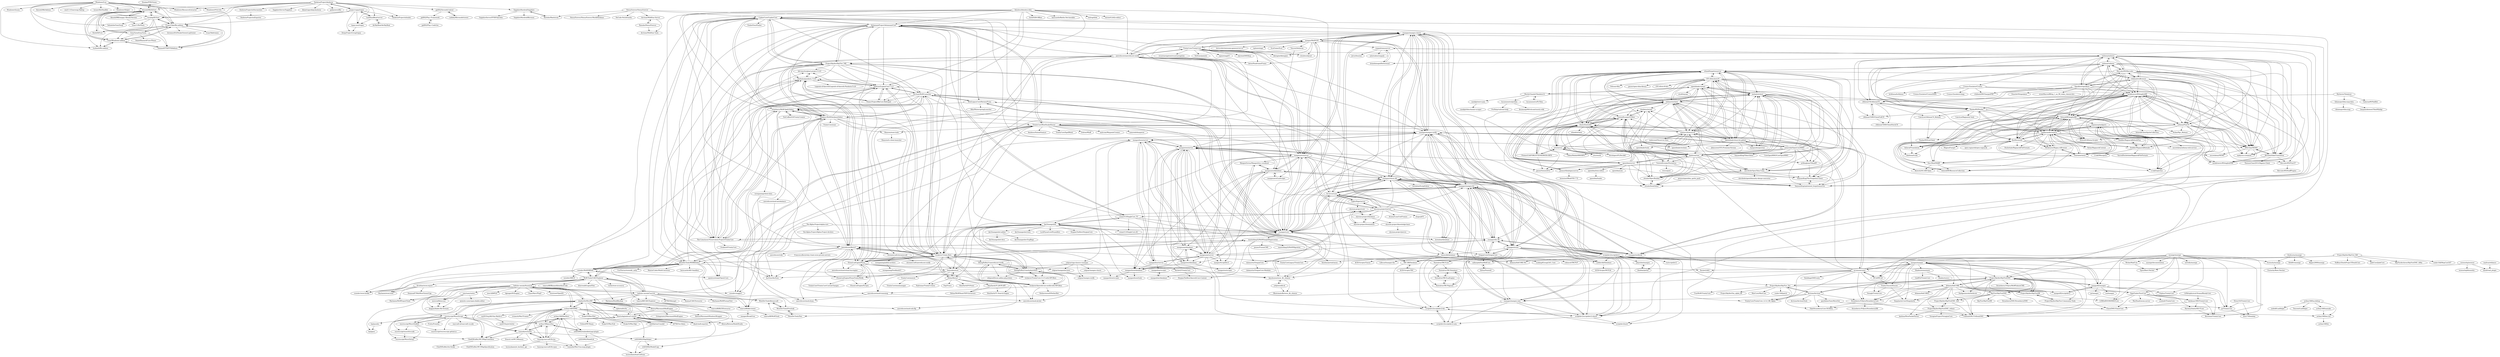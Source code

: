 digraph G {
"Drauku/FFXI-Vision" -> "KenshiDRK/XiView"
"TrinityCore/TrinityCore" -> "azerothcore/azerothcore-wotlk"
"TrinityCore/TrinityCore" -> "mangos/MaNGOS"
"TrinityCore/TrinityCore" -> "kbengine/kbengine" ["e"=1]
"TrinityCore/TrinityCore" -> "ketoo/NoahGameFrame" ["e"=1]
"TrinityCore/TrinityCore" -> "cloudwu/skynet" ["e"=1]
"TrinityCore/TrinityCore" -> "cmangos/mangos-classic"
"TrinityCore/TrinityCore" -> "mangoszero/server"
"TrinityCore/TrinityCore" -> "recastnavigation/recastnavigation" ["e"=1]
"TrinityCore/TrinityCore" -> "cmangos/mangos-wotlk"
"TrinityCore/TrinityCore" -> "AshamaneProject/AshamaneCore"
"TrinityCore/TrinityCore" -> "NetEase/pomelo" ["e"=1]
"TrinityCore/TrinityCore" -> "ProjectSkyfire/SkyFireEMU"
"TrinityCore/TrinityCore" -> "TrinityCore/WowPacketParser"
"TrinityCore/TrinityCore" -> "egametang/ET" ["e"=1]
"TrinityCore/TrinityCore" -> "skywind3000/kcp" ["e"=1]
"MuriloChianfa/TibiaAuto12" -> "lucasmonstro/PyTibia"
"MuriloChianfa/TibiaAuto12" -> "opentibiabr/canary"
"MuriloChianfa/TibiaAuto12" -> "lucasmonstro/pytibia"
"MuriloChianfa/TibiaAuto12" -> "jo3bingham/TibiaAPI"
"MuriloChianfa/TibiaAuto12" -> "xandjiji/exevo-pan"
"CairoLee/rAthenaCN_Release" -> "PandasWS/LeeClient"
"mangos/MaNGOS" -> "mangoszero/server"
"mangos/MaNGOS" -> "cmangos/mangos-classic"
"mangos/MaNGOS" -> "TrinityCore/TrinityCore"
"mangos/MaNGOS" -> "hstcscolor/awesome-gameserver-cn" ["e"=1]
"mangos/MaNGOS" -> "kbengine/kbengine" ["e"=1]
"mangos/MaNGOS" -> "cmangos/mangos-wotlk"
"mangos/MaNGOS" -> "azerothcore/azerothcore-wotlk"
"mangos/MaNGOS" -> "ketoo/NoahGameFrame" ["e"=1]
"mangos/MaNGOS" -> "viphxin/xingo" ["e"=1]
"mangos/MaNGOS" -> "cmangos/mangos-tbc"
"mangos/MaNGOS" -> "swganh/mmoserver"
"mangos/MaNGOS" -> "ScutGame/Scut" ["e"=1]
"mangos/MaNGOS" -> "mangostwo/server"
"mangos/MaNGOS" -> "cloudwu/skynet" ["e"=1]
"mangos/MaNGOS" -> "Tencent/behaviac" ["e"=1]
"rAthenaCN/ROClientFullCN" -> "rAthenaCN/rAthenaCN"
"rAthenaCN/ROClientFullCN" -> "rAthenaCN/ROClientPatchCN"
"rAthenaCN/rAthenaCN" -> "rAthenaCN/ROClientFullCN"
"rAthenaCN/rAthenaCN" -> "PandasWS/Pandas"
"rAthenaCN/rAthenaCN" -> "rAthenaCN/ROClientPatchCN"
"rAthenaCN/rAthenaCN" -> "CairoLee/rAthenaCN_Release"
"rathena/rathena" -> "HerculesWS/Hercules"
"rathena/rathena" -> "rathena/FluxCP"
"rathena/rathena" -> "vthibault/roBrowser"
"rathena/rathena" -> "llchrisll/ROenglishRE"
"rathena/rathena" -> "zackdreaver/ROenglishRE"
"rathena/rathena" -> "eathena/eathena"
"rathena/rathena" -> "OpenKore/openkore"
"rathena/rathena" -> "PandasWS/Pandas"
"rathena/rathena" -> "Borf/browedit"
"rathena/rathena" -> "MStr3am/NEMO"
"rathena/rathena" -> "guilhermelhr/unityro"
"rathena/rathena" -> "rAthenaCN/rAthenaCN"
"rathena/rathena" -> "ROClientSide/Translation"
"rathena/rathena" -> "otland/forgottenserver"
"rathena/rathena" -> "llchrisll/rAthena-Scripts"
"mooege/mooege" -> "Wesko/MadCow"
"mooege/mooege" -> "ProjectSkyfire/SkyFireEMU"
"mooege/mooege" -> "mooege/documentation"
"mooege/mooege" -> "mangos/mangos"
"mooege/mooege" -> "TrilliumEMU/TrilliumEMU"
"mooege/mooege" -> "Egris/Bnet.Patcher"
"mooege/mooege" -> "Eustachy/mooege"
"mooege/mooege" -> "ChaosEMU/ChaosCore"
"mooege/mooege" -> "SignFinder/FaceCore"
"mooege/mooege" -> "wetwlly/mooege"
"mooege/mooege" -> "Strawberry-Pr0jcts/StrawberryCore"
"mooege/mooege" -> "gc/TrinityCore"
"mooege/mooege" -> "Orphus/TrinityCore"
"mooege/mooege" -> "LORDofDOOM/MMOCore"
"mooege/mooege" -> "Retriman/TrinityCore"
"OTCv8/otclientv8" -> "mehah/otclient"
"OTCv8/otclientv8" -> "OTCv8/otcv8-dev"
"OTCv8/otclientv8" -> "mattyx14/otxserver"
"OTCv8/otclientv8" -> "edubart/otclient"
"OTCv8/otclientv8" -> "slavidodo/OpenTibia-Unity"
"OTCv8/otclientv8" -> "opentibiabr/otservbr-global"
"OTCv8/otclientv8" -> "SaiyansKing/optimized_forgottenserver"
"OTCv8/otclientv8" -> "Znote/ZnoteAAC"
"OTCv8/otclientv8" -> "ottools/ItemEditor"
"OTCv8/otclientv8" -> "opentibiabr/canary"
"OTCv8/otclientv8" -> "otland/forgottenserver"
"OTCv8/otclientv8" -> "SaiyansKing/The-Forgotten-Client"
"OTCv8/otclientv8" -> "Vithrax/vBot"
"OTCv8/otclientv8" -> "hjnilsson/rme"
"OTCv8/otclientv8" -> "gesior/open-tibia-library"
"OpenKore/openkore" -> "rathena/rathena"
"OpenKore/openkore" -> "HerculesWS/Hercules"
"OpenKore/openkore" -> "vthibault/roBrowser"
"OpenKore/openkore" -> "zackdreaver/ROenglishRE"
"OpenKore/openkore" -> "PandasWS/Pandas"
"OpenKore/openkore" -> "eathena/eathena"
"OpenKore/openkore" -> "rathena/FluxCP"
"OpenKore/openkore" -> "llchrisll/ROenglishRE"
"OpenKore/openkore" -> "DunstleOS/openkore"
"OpenKore/openkore" -> "Borf/browedit"
"OpenKore/openkore" -> "rAthenaCN/rAthenaCN"
"OpenKore/openkore" -> "MStr3am/NEMO"
"OpenKore/openkore" -> "guilhermelhr/unityro"
"OpenKore/openkore" -> "eventMacrosBR/up_1_ao_99_todas_classes-bro"
"OpenKore/openkore" -> "Asheraf/Translation"
"WowLegacyCore/HermesProxy" -> "Arctium/WoW-Launcher"
"WowLegacyCore/HermesProxy" -> "vmangos/core"
"WowLegacyCore/HermesProxy" -> "0blu/WinterspringLauncher"
"WowLegacyCore/HermesProxy" -> "stoneharry/WoW-Spell-Editor"
"azerothcore/azerothcore-wotlk" -> "TrinityCore/TrinityCore"
"azerothcore/azerothcore-wotlk" -> "azerothcore/Keira3"
"azerothcore/azerothcore-wotlk" -> "cmangos/mangos-classic"
"azerothcore/azerothcore-wotlk" -> "vmangos/core"
"azerothcore/azerothcore-wotlk" -> "mangos/MaNGOS"
"azerothcore/azerothcore-wotlk" -> "trickerer/Trinity-Bots"
"azerothcore/azerothcore-wotlk" -> "cmangos/mangos-tbc"
"azerothcore/azerothcore-wotlk" -> "AshamaneProject/AshamaneCore"
"azerothcore/azerothcore-wotlk" -> "mangoszero/server"
"azerothcore/azerothcore-wotlk" -> "cmangos/mangos-wotlk"
"azerothcore/azerothcore-wotlk" -> "ElunaLuaEngine/Eluna"
"azerothcore/azerothcore-wotlk" -> "chromiecraft/chromiecraft"
"azerothcore/azerothcore-wotlk" -> "ZhengPeiRu21/mod-playerbots"
"azerothcore/azerothcore-wotlk" -> "ketoo/NoahGameFrame" ["e"=1]
"azerothcore/azerothcore-wotlk" -> "ProjectSkyfire/SkyFire_548"
"mangos/mangos" -> "scriptdev2/scriptdev2"
"mangos/mangos" -> "mangosR2/mangos"
"mangos/mangos" -> "ProjectSkyfire/SkyFireEMU"
"mangos/mangos" -> "mangosR2/scriptdev2"
"mangos/mangos" -> "Strawberry-Pr0jcts/StrawberryCore"
"mangos/mangos" -> "SkyFire/SkyFireEMU"
"mangos/mangos" -> "arcemu/arcemu"
"mangos/mangos" -> "SingularityCore/Singularity"
"mangos/mangos" -> "Arkania/ArkCORE"
"mangos/mangos" -> "TrilliumEMU/TrilliumEMU"
"mangos/mangos" -> "ProjectSkyfire/SkyFireDB"
"mangos/mangos" -> "WCell/WCell"
"mangos/mangos" -> "Trinity-Encore/Encore"
"mangos/mangos" -> "Venugh/TrinityCore"
"mangos/mangos" -> "Shadez/wowarmory"
"sanctuary/notes" -> "mewrnd/blizzconv"
"sanctuary/notes" -> "doggan/diablo-file-formats"
"sanctuary/notes" -> "quixotic-cynic/open-diablo-editor" ["e"=1]
"NexusForever/NexusForever" -> "Arctium/WildStar-Server"
"NexusForever/NexusForever" -> "NexusForever/NexusForever.WorldDatabase"
"NexusForever/NexusForever" -> "CypherCore/CypherCore"
"NexusForever/NexusForever" -> "Rawaho/Maelstrom"
"NexusForever/NexusForever" -> "NoCode-NoLife/melia" ["e"=1]
"NexusForever/NexusForever" -> "Ziden/MobileMMORPG" ["e"=1]
"cmangos/mangos-tbc" -> "cmangos/tbc-db"
"cmangos/mangos-tbc" -> "cmangos/mangos-wotlk"
"cmangos/mangos-tbc" -> "cmangos/mangos-classic"
"cmangos/mangos-tbc" -> "cmangos/issues"
"cmangos/mangos-tbc" -> "scriptdev2/scriptdev2-tbc"
"cmangos/mangos-tbc" -> "OregonCore/OregonCore"
"cmangos/mangos-tbc" -> "cmangos/classic-db"
"cmangos/mangos-tbc" -> "vmangos/core"
"cmangos/mangos-tbc" -> "cmangos/mangos-cata"
"cmangos/mangos-tbc" -> "cmangos/wotlk-db"
"cmangos/mangos-tbc" -> "mangosone/server"
"cmangos/mangos-tbc" -> "scriptdev2/scriptdev2"
"cmangos/mangos-tbc" -> "TBC-DB/Database"
"cmangos/mangos-tbc" -> "scriptdev2/scriptdev2-classic"
"cmangos/mangos-tbc" -> "lh-server/core"
"lh-server/core" -> "brotalnia/database"
"lh-server/core" -> "vmangos/core"
"lh-server/core" -> "cmangos/classic-db"
"lh-server/core" -> "cmangos/mangos-classic"
"lh-server/core" -> "keyshuwen/wow_db_chinese"
"lh-server/core" -> "LightsHope/server"
"lh-server/core" -> "cmangos/mangos-tbc"
"lh-server/core" -> "WowLegacyCore/HermesProxy"
"vmangos/core" -> "brotalnia/database"
"vmangos/core" -> "lh-server/core"
"vmangos/core" -> "cmangos/mangos-classic"
"vmangos/core" -> "cmangos/mangos-tbc"
"vmangos/core" -> "WowLegacyCore/HermesProxy"
"vmangos/core" -> "cmangos/classic-db"
"vmangos/core" -> "The-Cataclysm-Preservation-Project/TrinityCore"
"vmangos/core" -> "Arctium/WoW-Launcher"
"vmangos/core" -> "stoneharry/WoW-Spell-Editor"
"vmangos/core" -> "mangoszero/server"
"vmangos/core" -> "keyshuwen/wow_db_chinese"
"vmangos/core" -> "cmangos/tbc-db"
"vmangos/core" -> "ike3/mangosbot"
"vmangos/core" -> "ProjectSkyfire/SkyFire_548"
"vmangos/core" -> "masterking32/WoWSimpleRegistration"
"arcemu/arcemu" -> "WCell/WCell"
"arcemu/arcemu" -> "AscEmu/AscEmu"
"arcemu/arcemu" -> "cmangos/mangos-wotlk"
"arcemu/arcemu" -> "mangos/mangos"
"arcemu/arcemu" -> "Strawberry-Pr0jcts/StrawberryCore"
"arcemu/arcemu" -> "ProjectSkyfire/SkyFireEMU"
"arcemu/arcemu" -> "mangosthree/server"
"arcemu/arcemu" -> "Arkania/ArkCORE"
"arcemu/arcemu" -> "cmangos/mangos-tbc"
"arcemu/arcemu" -> "mangostwo/server"
"arcemu/arcemu" -> "CypherCore/CypherCore"
"arcemu/arcemu" -> "tomrus88/dbcviewer"
"arcemu/arcemu" -> "TrinityCore/TrinityCore_4.3.4_DB_Alpha"
"arcemu/arcemu" -> "Fabi/StrawberryCore-501Beta"
"arcemu/arcemu" -> "DarkAngel39/Events"
"DarkstarProject/darkstar" -> "project-topaz/topaz"
"DarkstarProject/darkstar" -> "jpd002/SeventhUmbral"
"DarkstarProject/darkstar" -> "LandSandBoat/server"
"DarkstarProject/darkstar" -> "SapphireMordred/Sapphire"
"DarkstarProject/darkstar" -> "topaz-next/topaz"
"DarkstarProject/darkstar" -> "DarkstarProject/xiloader"
"DarkstarProject/darkstar" -> "SapphireServer/Sapphire" ["e"=1]
"DarkstarProject/darkstar" -> "Caradog/XI-View"
"DarkstarProject/darkstar" -> "AdamGagorik/pydarkstar"
"DarkstarProject/darkstar" -> "galkareeve/ffxi"
"DarkstarProject/darkstar" -> "KenshiDRK/XiView"
"DarkstarProject/darkstar" -> "DarkstarProject/xiNavmeshes"
"DarkstarProject/darkstar" -> "Windower/ResourceExtractor"
"DarkstarProject/darkstar" -> "Windower/POLUtils"
"DarkstarProject/darkstar" -> "ProjectTako/ffxi-addons"
"project-topaz/topaz" -> "LandSandBoat/server"
"project-topaz/topaz" -> "topaz-next/topaz"
"project-topaz/topaz" -> "DarkstarProject/darkstar"
"project-topaz/topaz" -> "DarkstarProject/xiloader"
"project-topaz/topaz" -> "ProjectTako/ffxi-addons"
"project-topaz/topaz" -> "Caradog/XI-View"
"project-topaz/topaz" -> "DerpyProjectGroup/topaz"
"slavidodo/OpenTibia-Unity" -> "SaiyansKing/The-Forgotten-Client"
"slavidodo/OpenTibia-Unity" -> "slavidodo/opentibiaunity-datspr-converter"
"slavidodo/OpenTibia-Unity" -> "ottools/ItemEditor"
"slavidodo/OpenTibia-Unity" -> "ottools/ObjectBuilder"
"cmangos/issues" -> "cmangos/mangos-tbc"
"cmangos/issues" -> "cmangos/tbc-db"
"cmangos/issues" -> "cmangos/mangos-classic"
"cmangos/issues" -> "cmangos/mangos-wotlk"
"cmangos/issues" -> "classicdb/database"
"cmangos/issues" -> "cmangos/classic-db"
"cmangos/issues" -> "cmangos/mangos-cata"
"cmangos/issues" -> "scriptdev2/scriptdev2-tbc"
"cmangos/issues" -> "cmangos/wotlk-db"
"cmangos/issues" -> "OregonCore/OregonCore"
"cmangos/issues" -> "scriptdev2/scriptdev2-classic"
"cmangos/issues" -> "unified-db/Database"
"cmangos/issues" -> "TBC-DB/Database"
"cmangos/issues" -> "scriptdev2/acid"
"cmangos/issues" -> "scriptdev2/scriptdev2"
"cmangos/mangos-wotlk" -> "cmangos/mangos-tbc"
"cmangos/mangos-wotlk" -> "cmangos/wotlk-db"
"cmangos/mangos-wotlk" -> "cmangos/mangos-classic"
"cmangos/mangos-wotlk" -> "scriptdev2/scriptdev2"
"cmangos/mangos-wotlk" -> "cmangos/mangos-cata"
"cmangos/mangos-wotlk" -> "cmangos/classic-db"
"cmangos/mangos-wotlk" -> "cmangos/issues"
"cmangos/mangos-wotlk" -> "cmangos/tbc-db"
"cmangos/mangos-wotlk" -> "mangostwo/server"
"cmangos/mangos-wotlk" -> "unified-db/Database"
"cmangos/mangos-wotlk" -> "mangosR2/mangos"
"cmangos/mangos-wotlk" -> "mangosthree/server"
"cmangos/mangos-wotlk" -> "arcemu/arcemu"
"cmangos/mangos-wotlk" -> "vmangos/core"
"cmangos/mangos-wotlk" -> "mangos/MaNGOS"
"cmangos/tbc-db" -> "cmangos/wotlk-db"
"cmangos/tbc-db" -> "cmangos/mangos-tbc"
"cmangos/tbc-db" -> "cmangos/classic-db"
"cmangos/tbc-db" -> "cmangos/issues"
"cmangos/tbc-db" -> "OregonCore/OregonCore"
"cmangos/tbc-db" -> "mangosone/database"
"cmangos/wotlk-db" -> "cmangos/classic-db"
"cmangos/wotlk-db" -> "cmangos/tbc-db"
"cmangos/wotlk-db" -> "cmangos/mangos-wotlk"
"TrinityCore/WowPacketParser" -> "Anubisss/SzimatSzatyor"
"TrinityCore/WowPacketParser" -> "wowdev/WoWDBDefs"
"TrinityCore/WowPacketParser" -> "TrinityCore/SpellWork"
"TrinityCore/WowPacketParser" -> "Zedron/Whiff"
"TrinityCore/WowPacketParser" -> "malcrom/WaypointCreator"
"TrinityCore/WowPacketParser" -> "Shauren/wow-tools"
"TrinityCore/WowPacketParser" -> "ProjectSkyfire/SkyFire_5xx"
"TrinityCore/WowPacketParser" -> "TrinityCore/TrinityCore_4.3.4_DB_Alpha"
"TrinityCore/WowPacketParser" -> "namreeb/dumpwow" ["e"=1]
"TrinityCore/WowPacketParser" -> "cmangos/mangos-wotlk"
"TrinityCore/WowPacketParser" -> "cmangos/classic-db"
"TrinityCore/WowPacketParser" -> "tomrus88/dbcviewer"
"TrinityCore/WowPacketParser" -> "AshamaneProject/AshamaneCore"
"TrinityCore/WowPacketParser" -> "Sarjuuk/aowow"
"TrinityCore/WowPacketParser" -> "WCell/WCell"
"blizzless/blizzless-diiis" -> "trickerer/Trinity-Bots"
"blizzless/blizzless-diiis" -> "ferib/D2R-Offline" ["e"=1]
"blizzless/blizzless-diiis" -> "Arctium/WoW-Launcher"
"blizzless/blizzless-diiis" -> "azerothcore/azerothcore-wotlk"
"blizzless/blizzless-diiis" -> "barncastle/Battle.Net-Installer" ["e"=1]
"blizzless/blizzless-diiis" -> "BAndysc/WoWDatabaseEditor"
"blizzless/blizzless-diiis" -> "The-Cataclysm-Preservation-Project/TrinityCore"
"blizzless/blizzless-diiis" -> "bolrog/d2dx" ["e"=1]
"blizzless/blizzless-diiis" -> "stoneharry/WoW-Spell-Editor"
"blizzless/blizzless-diiis" -> "dschu012/d2s-editor" ["e"=1]
"blizzless/blizzless-diiis" -> "dufernst/LegionCore-7.3.5"
"blizzless/blizzless-diiis" -> "AshamaneProject/AshamaneCore"
"blizzless/blizzless-diiis" -> "CypherCore/CypherCore"
"blizzless/blizzless-diiis" -> "azerothcore/Keira3"
"blizzless/blizzless-diiis" -> "vmangos/core"
"ProjectSkyfire/SkyFire_548" -> "The-Cataclysm-Preservation-Project/TrinityCore"
"ProjectSkyfire/SkyFire_548" -> "alexkulya/pandaria_5.4.8"
"ProjectSkyfire/SkyFire_548" -> "dufernst/LegionCore-7.3.5"
"ProjectSkyfire/SkyFire_548" -> "trickerer/Trinity-Bots"
"ProjectSkyfire/SkyFire_548" -> "Titans-Project/BfaCore-Reforged"
"ProjectSkyfire/SkyFire_548" -> "vmangos/core"
"ProjectSkyfire/SkyFire_548" -> "AshamaneProject/AshamaneCore"
"ProjectSkyfire/SkyFire_548" -> "azerothcore/Keira3"
"ProjectSkyfire/SkyFire_548" -> "Arctium/WoW-Launcher"
"ProjectSkyfire/SkyFire_548" -> "k4s1pro/torghast-project-5.4.8"
"ProjectSkyfire/SkyFire_548" -> "CypherCore/CypherCore"
"ProjectSkyfire/SkyFire_548" -> "ElunaLuaEngine/Eluna"
"ProjectSkyfire/SkyFire.548" -> "TrinityCoreLegacy/TrinityCore"
"ProjectSkyfire/SkyFire.548" -> "cooler-SAI/MopCore547"
"ProjectSkyfire/SkyFire.548" -> "NoffearrDeathProjecT/DeathCore"
"ProjectSkyfire/SkyFire.548" -> "JadeCore/JadeCore"
"ProjectSkyfire/SkyFire.548" -> "SkyFireArchives/SkyFireEMU_406a"
"ProjectSkyfire/SkyFire.548" -> "Arkania/ArkCORE-NG"
"ProjectSkyfire/SkyFire.548" -> "callmephil/SunWellCore"
"WoW-Tools/CASCExplorer" -> "ladislav-zezula/CascLib"
"WoW-Tools/CASCExplorer" -> "WowDevTools/WDBXEditor"
"WoW-Tools/CASCExplorer" -> "tomrus88/CASCExplorer"
"WoW-Tools/CASCExplorer" -> "wowdev/WoWDBDefs"
"WoW-Tools/CASCExplorer" -> "wowdev/wow-listfile"
"WoW-Tools/CASCExplorer" -> "tomrus88/BlizzardInterfaceCode" ["e"=1]
"WoW-Tools/CASCExplorer" -> "bloerwald/LegionFiles"
"WoW-Tools/CASCExplorer" -> "Marlamin/WoWExportTools"
"WoW-Tools/CASCExplorer" -> "TrinityCore/WowPacketParser"
"WoW-Tools/CASCExplorer" -> "Marlamin/BuildBackup"
"WoW-Tools/CASCExplorer" -> "Kruithne/wow.export"
"WoW-Tools/CASCExplorer" -> "tomrus88/dbcviewer"
"WoW-Tools/CASCExplorer" -> "CypherCore/CypherCore"
"WoW-Tools/CASCExplorer" -> "ladislav-zezula/StormLib"
"WoW-Tools/CASCExplorer" -> "Gethe/wow-ui-source" ["e"=1]
"LightsHope/server" -> "elysium-project/server"
"LightsHope/server" -> "lh-server/core"
"LightsHope/server" -> "elysium-project/core"
"malucooo/Otxserver-New" -> "mattyx14/otxserver"
"malucooo/Otxserver-New" -> "orts/server"
"Retera/WarsmashModEngine" -> "stijnherfst/HiveWE"
"Retera/WarsmashModEngine" -> "Retera/WarsmashWindowsWrapper"
"Retera/WarsmashModEngine" -> "Grimgrents2/WarsmashModEngine"
"Retera/WarsmashModEngine" -> "flowtsohg/mdx-m3-viewer"
"actboy168/MoeHero" -> "actboy168/jass2lua"
"actboy168/MoeHero" -> "w4454962/embedded-japi-plugin"
"actboy168/MoeHero" -> "hunzsig-warcraft3/h-lua"
"actboy168/MoeHero" -> "sumneko/War3-lua-map-plugin"
"actboy168/YDWE" -> "actboy168/jass2lua"
"actboy168/YDWE" -> "sumneko/w3x2lni"
"actboy168/YDWE" -> "actboy168/MoeHero"
"actboy168/YDWE" -> "stijnherfst/HiveWE"
"actboy168/YDWE" -> "w4454962/MapHelper"
"actboy168/YDWE" -> "hunzsig-warcraft3/h-lua"
"actboy168/YDWE" -> "w4454962/embedded-japi-plugin"
"actboy168/YDWE" -> "wurstscript/WurstScript"
"actboy168/YDWE" -> "flowtsohg/mdx-m3-viewer"
"actboy168/YDWE" -> "syj2010syj/All-Star-Battle-2"
"actboy168/YDWE" -> "ladislav-zezula/StormLib"
"actboy168/YDWE" -> "w4454962/ModelCopy"
"actboy168/YDWE" -> "tctianchi/War3Trainer"
"actboy168/YDWE" -> "Drake53/War3Net"
"actboy168/YDWE" -> "actboy168/bee.lua"
"syj2010syj/All-Star-Battle-2" -> "syj2010syj/w3x2txt"
"mangosone/server" -> "mangosone/database"
"mangosone/server" -> "mangostwo/server"
"mangosone/server" -> "mangostwo/database"
"mangosone/server" -> "mangoszero/database"
"mangosone/server" -> "mangosthree/server"
"mangosone/server" -> "cmangos/mangos-tbc"
"mangosone/server" -> "mangosthree/database"
"mangosone/server" -> "mangosfour/server"
"mangosone/server" -> "cmangos/tbc-db"
"mangosone/server" -> "scriptdev2/scriptdev2-tbc"
"mangosone/server" -> "mangoszero/server"
"mangosone/server" -> "mangos/ScriptDev3"
"mangosone/server" -> "cmangos/classic-db"
"talamortis/OregonCore" -> "talamortis/OregonCore-Modules"
"ProjectSkyfire/SkyFire_5xx" -> "MistCore/MistCore"
"ProjectSkyfire/SkyFire_5xx" -> "TrinityCore/TrinityCore_4.3.4_DB_Alpha"
"ProjectSkyfire/SkyFire_5xx" -> "cooler-SAI/patch"
"ProjectSkyfire/SkyFire_5xx" -> "ProjectSkyfire/SkyFireEMU"
"ProjectSkyfire/SkyFire_5xx" -> "TrueWoW/TrinityCore"
"ProjectSkyfire/SkyFire_5xx" -> "ProjectSkyfire/5xx_alpha_db"
"ProjectSkyfire/SkyFire_5xx" -> "Arctium/Arctium"
"ProjectSkyfire/SkyFire_5xx" -> "ProjectSkyfire/SkyFireDB"
"brotalnia/database" -> "lh-server/core"
"brotalnia/database" -> "vmangos/core"
"cmangos/mangos-classic" -> "cmangos/classic-db"
"cmangos/mangos-classic" -> "cmangos/mangos-tbc"
"cmangos/mangos-classic" -> "cmangos/mangos-wotlk"
"cmangos/mangos-classic" -> "mangoszero/server"
"cmangos/mangos-classic" -> "vmangos/core"
"cmangos/mangos-classic" -> "cmangos/issues"
"cmangos/mangos-classic" -> "classicdb/database"
"cmangos/mangos-classic" -> "lh-server/core"
"cmangos/mangos-classic" -> "mangos/MaNGOS"
"cmangos/mangos-classic" -> "scriptdev2/scriptdev2-classic"
"cmangos/mangos-classic" -> "cmangos/wotlk-db"
"cmangos/mangos-classic" -> "mangoszero/database"
"cmangos/mangos-classic" -> "scriptdev2/scriptdev2"
"cmangos/mangos-classic" -> "cmangos/mangos-cata"
"cmangos/mangos-classic" -> "cmangos/tbc-db"
"mangoszero/server" -> "mangoszero/database"
"mangoszero/server" -> "cmangos/mangos-classic"
"mangoszero/server" -> "mangos/MaNGOS"
"mangoszero/server" -> "mangosone/server"
"mangoszero/server" -> "mangostwo/server"
"mangoszero/server" -> "vmangos/core"
"mangoszero/server" -> "cmangos/mangos-tbc"
"mangoszero/server" -> "mangoszero/LuaScripts"
"mangoszero/server" -> "lh-server/core"
"mangoszero/server" -> "elysium-project/server"
"mangoszero/server" -> "cmangos/classic-db"
"mangoszero/server" -> "ike3/mangosbot"
"mangoszero/server" -> "azerothcore/azerothcore-wotlk"
"mangoszero/server" -> "TrinityCore/TrinityCore"
"mangoszero/server" -> "MangosExtras/MangosZero_Localised"
"elysium-project/server" -> "elysium-project/database"
"elysium-project/server" -> "elysium-project/itemization"
"elysium-project/server" -> "LightsHope/server"
"elysium-project/server" -> "cmangos/mangos-classic"
"elysium-project/server" -> "mangoszero/server"
"elysium-project/server" -> "vmangos/core"
"elysium-project/server" -> "cmangos/mangos-tbc"
"elysium-project/server" -> "OregonCore/OregonCore"
"elysium-project/server" -> "lh-server/core"
"elysium-project/server" -> "classicdb/database"
"elysium-project/server" -> "shagu/pfUI" ["e"=1]
"elysium-project/server" -> "cmangos/classic-db"
"elysium-project/server" -> "Sarjuuk/aowow"
"elysium-project/server" -> "conan513/SingleCore_TC"
"elysium-project/server" -> "Aviana/LunaUnitFrames" ["e"=1]
"The-Alpha-Project/alpha-core" -> "The-Alpha-Project/Alpha-Project-Archive"
"The-Alpha-Project/alpha-core" -> "wowdev/noggit3"
"The-Alpha-Project/alpha-core" -> "AscEmu/AscEmu"
"The-Alpha-Project/alpha-core" -> "vmangos/core"
"hunzsig-warcraft3/h-lua" -> "actboy168/jass2lua"
"hunzsig-warcraft3/h-lua" -> "actboy168/MoeHero"
"hunzsig-warcraft3/h-lua" -> "hunzsig-warcraft3/h-vjass"
"hunzsig-warcraft3/h-lua" -> "sumneko/w3x2lni"
"hunzsig-warcraft3/h-lua" -> "sumneko/War3-lua-map-plugin"
"hunzsig-warcraft3/h-lua" -> "luciouskami/yd_dzclient_api"
"dufernst/LegionCore-7.3.5" -> "alexkulya/pandaria_5.4.8"
"dufernst/LegionCore-7.3.5" -> "Titans-Project/BfaCore-Reforged"
"dufernst/LegionCore-7.3.5" -> "k4s1pro/torghast-project-5.4.8"
"dufernst/LegionCore-7.3.5" -> "trickerer/Trinity-Bots"
"dufernst/LegionCore-7.3.5" -> "openlcoreteam/OpenLCore"
"dufernst/LegionCore-7.3.5" -> "The-Cataclysm-Preservation-Project/TrinityCore"
"dufernst/LegionCore-7.3.5" -> "Arctium/WoW-Launcher"
"actboy168/jass2lua" -> "actboy168/MoeHero"
"actboy168/jass2lua" -> "w4454962/embedded-japi-plugin"
"actboy168/jass2lua" -> "hunzsig-warcraft3/h-lua"
"actboy168/jass2lua" -> "sumneko/w3x2lni"
"actboy168/jass2lua" -> "actboy168/YDWE"
"HerculesWS/Hercules" -> "rathena/rathena"
"HerculesWS/Hercules" -> "zackdreaver/ROenglishRE"
"HerculesWS/Hercules" -> "vthibault/roBrowser"
"HerculesWS/Hercules" -> "eathena/eathena"
"HerculesWS/Hercules" -> "MStr3am/NEMO"
"HerculesWS/Hercules" -> "llchrisll/ROenglishRE"
"HerculesWS/Hercules" -> "rathena/FluxCP"
"HerculesWS/Hercules" -> "Borf/browedit"
"HerculesWS/Hercules" -> "ROClientSide/Translation"
"HerculesWS/Hercules" -> "HerculesWS/FluxCP"
"HerculesWS/Hercules" -> "OpenKore/openkore"
"HerculesWS/Hercules" -> "guilhermelhr/unityro"
"HerculesWS/Hercules" -> "PandasWS/Pandas"
"HerculesWS/Hercules" -> "llchrisll/rAthena-Scripts"
"HerculesWS/Hercules" -> "zackdreaver/ROenglishPRE"
"khalv/mdl-exporter" -> "flowtsohg/mdx-m3-viewer"
"wurstscript/WurstScript" -> "wurstscript/WurstStdlib2"
"wurstscript/WurstScript" -> "wurstscript/wurst4vscode"
"wurstscript/WurstScript" -> "wurstscript/WurstSetup"
"wurstscript/WurstScript" -> "stijnherfst/HiveWE"
"wurstscript/WurstScript" -> "lep/jassdoc"
"wurstscript/WurstScript" -> "actboy168/jass2lua"
"wurstscript/WurstScript" -> "sumneko/w3x2lni"
"wurstscript/WurstScript" -> "warcraft-iii/warcraft-vscode"
"wurstscript/WurstScript" -> "ChiefOfGxBxL/WC3MapTranslator"
"wurstscript/WurstScript" -> "wurstscript/wurstscript.github.io"
"wurstscript/WurstScript" -> "Frotty/Frentity"
"ElunaLuaEngine/Eluna" -> "ElunaLuaEngine/ElunaTrinityWotlk"
"ElunaLuaEngine/Eluna" -> "trickerer/Trinity-Bots"
"ElunaLuaEngine/Eluna" -> "ElunaLuaEngine/Scripts"
"ElunaLuaEngine/Eluna" -> "Rochet2/AIO"
"ElunaLuaEngine/Eluna" -> "azerothcore/mod-eluna-lua-engine"
"ElunaLuaEngine/Eluna" -> "azerothcore/Keira3"
"ElunaLuaEngine/Eluna" -> "alexkulya/pandaria_5.4.8"
"ElunaLuaEngine/Eluna" -> "azerothcore/mod-transmog"
"ElunaLuaEngine/Eluna" -> "Rochet2/TrinityCore"
"ElunaLuaEngine/Eluna" -> "dufernst/LegionCore-7.3.5"
"ElunaLuaEngine/Eluna" -> "ike3/mangosbot"
"ElunaLuaEngine/Eluna" -> "ProjectSkyfire/SkyFire_548"
"ElunaLuaEngine/Eluna" -> "vmangos/core"
"ElunaLuaEngine/Eluna" -> "Sarjuuk/aowow"
"ElunaLuaEngine/Eluna" -> "cmangos/mangos-wotlk"
"Helias/Keira2" -> "ShinDarth/TC-JSON-API"
"Helias/Keira2" -> "Sarjuuk/aowow"
"Helias/Keira2" -> "Nadromar/TrinityCreator"
"Helias/Keira2" -> "ShinDarth/TC-Search-Engine"
"Helias/Keira2" -> "Helias/WoWHead-PHP-Extractors"
"Helias/Keira2" -> "Faq/Truice"
"Helias/Keira2" -> "ShinDarth/PvPstats"
"Helias/Keira2" -> "azerothcore/Keira3"
"Rochet2/TrinityCore" -> "StygianTheBest/AzerothCore-Content"
"ShinDarth/TC-JSON-API" -> "ShinDarth/TC-Search-Engine"
"ShinDarth/TC-JSON-API" -> "Helias/WoWHead-PHP-Extractors"
"ike3/mangosbot" -> "conan513/SingleCore_TC"
"ike3/mangosbot" -> "ike3/mangosbot-addon"
"ike3/mangosbot" -> "trickerer/Trinity-Bots"
"ike3/mangosbot" -> "trickerer/TrinityCore-3.3.5-with-NPCBots"
"ike3/mangosbot" -> "ike3/mangosbot-bots"
"ike3/mangosbot" -> "LordPsyan/LordPsyanBots"
"ike3/mangosbot" -> "StygianTheBest/StygianCore"
"ike3/mangosbot" -> "keyshuwen/wow_db_chinese"
"ike3/mangosbot" -> "conan513/SingleCore-AC"
"ike3/mangosbot" -> "vmangos/core"
"ike3/mangosbot" -> "ElunaLuaEngine/ElunaTrinityWotlk"
"ike3/mangosbot" -> "ZhengPeiRu21/mod-playerbots"
"ike3/mangosbot" -> "blueboy/portalclassic"
"ike3/mangosbot" -> "Helias/Keira2"
"ike3/mangosbot" -> "celguar/spp-classics-cmangos"
"cmangos/mangos-cata" -> "scriptdev2/scriptdev2-cata"
"cmangos/mangos-cata" -> "scriptdev2/acid"
"cmangos/mangos-cata" -> "cmangos/mangos-wotlk"
"cmangos/mangos-cata" -> "scriptdev2/scriptdev2-tbc"
"cmangos/mangos-cata" -> "scriptdev2/scriptdev2-classic"
"cmangos/mangos-cata" -> "cmangos/mangos-tbc"
"edubart/otclient" -> "otland/forgottenserver"
"edubart/otclient" -> "hjnilsson/rme"
"edubart/otclient" -> "Znote/ZnoteAAC"
"edubart/otclient" -> "opentibia/server"
"edubart/otclient" -> "mattyx14/otxserver"
"edubart/otclient" -> "mehah/otclient"
"edubart/otclient" -> "orts/server"
"edubart/otclient" -> "OTCv8/otclientv8"
"edubart/otclient" -> "slavidodo/OpenTibia-Unity"
"edubart/otclient" -> "TwistedScorpio/OTHire"
"edubart/otclient" -> "ottools/ObjectBuilder"
"edubart/otclient" -> "opentibiabr/otservbr-global"
"edubart/otclient" -> "PrinterLUA/FORGOTTENSERVER-ORTS"
"edubart/otclient" -> "slawkens/myaac"
"edubart/otclient" -> "SaiyansKing/optimized_forgottenserver"
"MangosExtras/MangosZero_Localised" -> "keyshuwen/wow_db_chinese"
"MangosExtras/MangosZero_Localised" -> "mangoszero/database"
"keyshuwen/wow_db_chinese" -> "MangosExtras/MangosZero_Localised"
"keyshuwen/wow_db_chinese" -> "BluetomatoBo/wow_db_chinese"
"keyshuwen/wow_db_chinese" -> "yefq/wowdb-zh"
"tomrus88/dbcviewer" -> "tomrus88/WoWTools"
"tomrus88/dbcviewer" -> "mangos/BreakTrue"
"MrAntares/Ragna.roBrowser" -> "guilhermelhr/unityro"
"MrAntares/Ragna.roBrowser" -> "llchrisll/ROenglishRE"
"MrAntares/Ragna.roBrowser" -> "Rytech2/4CrAM-Open"
"MrAntares/Ragna.roBrowser" -> "Temtaime/aesir"
"MrAntares/Ragna.roBrowser" -> "llchrisll/ROResourceCollection"
"Neo-Mind/WARP" -> "llchrisll/ROenglishRE"
"Neo-Mind/WARP" -> "llchrisll/ROResourceCollection"
"Neo-Mind/WARP" -> "Rytech2/4CrAM-Open"
"Neo-Mind/WARP" -> "L1nkZ/rpatchur"
"eathena/eathena" -> "swganh/mmoserver"
"eathena/eathena" -> "HerculesWS/Hercules"
"eathena/eathena" -> "rathena/rathena"
"eathena/eathena" -> "briandamaged/bettermud"
"eathena/eathena" -> "MStr3am/NEMO"
"eathena/eathena" -> "rathena/FluxCP"
"eathena/eathena" -> "PandasWS/Pandas"
"eathena/eathena" -> "zephyrus-cr/eamod"
"eathena/eathena" -> "rAthenaCN/rAthenaCN"
"eathena/eathena" -> "vthibault/roBrowser"
"eathena/eathena" -> "zackdreaver/ROenglishRE"
"eathena/eathena" -> "ROClientSide/Translation"
"eathena/eathena" -> "rAthenaCN/ROClientFullCN"
"eathena/eathena" -> "zackdreaver/ROenglishPRE"
"eathena/eathena" -> "Cronus-Emulator/Cronus"
"ProjectSkyfire/SkyFireDB" -> "ProjectSkyfire/SkyFire-Community-Tools"
"ProjectSkyfire/SkyFireDB" -> "ProjectSkyfire/SkyFireEMU"
"AshamaneProject/AshamaneCore" -> "conan513/SingleCore_TC"
"AshamaneProject/AshamaneCore" -> "The-Cataclysm-Preservation-Project/TrinityCore"
"AshamaneProject/AshamaneCore" -> "dufernst/LegionCore-7.3.5"
"AshamaneProject/AshamaneCore" -> "WowDevTools/WDBXEditor"
"AshamaneProject/AshamaneCore" -> "CypherCore/CypherCore"
"AshamaneProject/AshamaneCore" -> "ProjectSkyfire/SkyFire_548"
"AshamaneProject/AshamaneCore" -> "vmangos/core"
"AshamaneProject/AshamaneCore" -> "BAndysc/WoWDatabaseEditor"
"AshamaneProject/AshamaneCore" -> "TrinityCore/WowPacketParser"
"AshamaneProject/AshamaneCore" -> "cmangos/mangos-classic"
"AshamaneProject/AshamaneCore" -> "alexkulya/pandaria_5.4.8"
"AshamaneProject/AshamaneCore" -> "ike3/mangosbot"
"AshamaneProject/AshamaneCore" -> "openlcoreteam/OpenLCore"
"AshamaneProject/AshamaneCore" -> "ElunaLuaEngine/Eluna"
"AshamaneProject/AshamaneCore" -> "trickerer/Trinity-Bots"
"BAndysc/WoWDatabaseEditor" -> "The-Cataclysm-Preservation-Project/TrinityCore"
"BAndysc/WoWDatabaseEditor" -> "stoneharry/WoW-Spell-Editor"
"BAndysc/WoWDatabaseEditor" -> "WowDevTools/WDBXEditor"
"BAndysc/WoWDatabaseEditor" -> "azerothcore/Keira3"
"BAndysc/WoWDatabaseEditor" -> "Arctium/WoW-Launcher"
"BAndysc/WoWDatabaseEditor" -> "dufernst/LegionCore-7.3.5"
"BAndysc/WoWDatabaseEditor" -> "alexkulya/pandaria_5.4.8"
"BAndysc/WoWDatabaseEditor" -> "CypherCore/CypherCore"
"BAndysc/WoWDatabaseEditor" -> "wowdev/noggit3"
"BAndysc/WoWDatabaseEditor" -> "trickerer/Trinity-Bots"
"BAndysc/WoWDatabaseEditor" -> "AshamaneProject/AshamaneCore"
"BAndysc/WoWDatabaseEditor" -> "TrinityCore/ymir"
"BAndysc/WoWDatabaseEditor" -> "Sarjuuk/aowow"
"BAndysc/WoWDatabaseEditor" -> "Shauren/wow-tools"
"BAndysc/WoWDatabaseEditor" -> "TrinityCore/WowPacketParser"
"Sarjuuk/aowow" -> "Helias/Keira2"
"Sarjuuk/aowow" -> "keyshuwen/wow_db_chinese"
"Sarjuuk/aowow" -> "TrinityCore/aowow"
"Sarjuuk/aowow" -> "Nadromar/TrinityCreator"
"Sarjuuk/aowow" -> "ElunaLuaEngine/ElunaTrinityWotlk"
"The-Cataclysm-Preservation-Project/TrinityCore" -> "ProjectSkyfire/SkyFire_548"
"The-Cataclysm-Preservation-Project/TrinityCore" -> "dufernst/LegionCore-7.3.5"
"The-Cataclysm-Preservation-Project/TrinityCore" -> "alexkulya/pandaria_5.4.8"
"The-Cataclysm-Preservation-Project/TrinityCore" -> "Ovahlord/TrinityCore"
"The-Cataclysm-Preservation-Project/TrinityCore" -> "TrinityCoreLegacy/TrinityCore"
"The-Cataclysm-Preservation-Project/TrinityCore" -> "BAndysc/WoWDatabaseEditor"
"The-Cataclysm-Preservation-Project/TrinityCore" -> "vmangos/core"
"The-Cataclysm-Preservation-Project/TrinityCore" -> "k4s1pro/torghast-project-5.4.8"
"The-Cataclysm-Preservation-Project/TrinityCore" -> "AscEmu/AscEmu"
"Titans-Project/BfaCore-Reforged" -> "dufernst/LegionCore-7.3.5"
"Titans-Project/BfaCore-Reforged" -> "alexkulya/pandaria_5.4.8"
"WowDevTools/WDBXEditor" -> "wowdev/WoWDBDefs"
"WowDevTools/WDBXEditor" -> "WoW-Tools/CASCExplorer"
"WowDevTools/WDBXEditor" -> "WowDevTools/Everlook"
"WowDevTools/WDBXEditor" -> "WowDevTools/Neo"
"WowDevTools/WDBXEditor" -> "CucFlavius/wowedit_unity"
"WowDevTools/WDBXEditor" -> "MaxtorCoder/MultiConverter"
"WowDevTools/WDBXEditor" -> "WowDevTools/libwarcraft"
"WowDevTools/WDBXEditor" -> "stoneharry/WoW-Spell-Editor"
"WowDevTools/WDBXEditor" -> "trickerer/Trinity-Bots"
"WowDevTools/WDBXEditor" -> "alexkulya/pandaria_5.4.8"
"WowDevTools/WDBXEditor" -> "BAndysc/WoWDatabaseEditor"
"WowDevTools/WDBXEditor" -> "barncastle/AIO-Sandbox"
"celguar/spp-classics-cmangos" -> "celguar/mangosbot-bots"
"celguar/spp-classics-cmangos" -> "celguar/mangos-wotlk"
"celguar/spp-classics-cmangos" -> "ZhengPeiRu21/mod-playerbots"
"celguar/spp-classics-cmangos" -> "celguar/mangos-classic"
"masterking32/WoWSimpleRegistration" -> "talamortis/OregonCore"
"masterking32/WoWSimpleRegistration" -> "StygianTheBest/AzerothCore-Content"
"masterking32/WoWSimpleRegistration" -> "masterking32/WoWMigration"
"masterking32/WoWSimpleRegistration" -> "poszer/FusionCMS"
"masterking32/WoWSimpleRegistration" -> "azerothcore/Keira3"
"masterking32/WoWSimpleRegistration" -> "trickerer/Trinity-Bots"
"stoneharry/WoW-Spell-Editor" -> "NotCoffee418/TrinityCreator"
"stoneharry/WoW-Spell-Editor" -> "wowdev/noggit3"
"stoneharry/WoW-Spell-Editor" -> "azerothcore/mod-autobalance"
"stoneharry/WoW-Spell-Editor" -> "BAndysc/WoWDatabaseEditor"
"trickerer/Trinity-Bots" -> "trickerer/TrinityCore-3.3.5-with-NPCBots"
"trickerer/Trinity-Bots" -> "ZhengPeiRu21/mod-playerbots"
"trickerer/Trinity-Bots" -> "trickerer/AzerothCore-wotlk-with-NPCBots"
"trickerer/Trinity-Bots" -> "dufernst/LegionCore-7.3.5"
"trickerer/Trinity-Bots" -> "ike3/mangosbot"
"trickerer/Trinity-Bots" -> "azerothcore/Keira3"
"trickerer/Trinity-Bots" -> "ZhengPeiRu21/azerothcore-wotlk"
"trickerer/Trinity-Bots" -> "ElunaLuaEngine/Eluna"
"trickerer/Trinity-Bots" -> "ElunaLuaEngine/ElunaTrinityWotlk"
"trickerer/Trinity-Bots" -> "Arctium/WoW-Launcher"
"trickerer/Trinity-Bots" -> "alexkulya/pandaria_5.4.8"
"trickerer/Trinity-Bots" -> "azerothcore/mod-transmog"
"trickerer/Trinity-Bots" -> "stoneharry/WoW-Spell-Editor"
"trickerer/Trinity-Bots" -> "masterking32/WoWSimpleRegistration"
"trickerer/Trinity-Bots" -> "WowDevTools/WDBXEditor"
"wowdev/WoWDBDefs" -> "WowDevTools/WDBXEditor"
"wowdev/WoWDBDefs" -> "Marlamin/wow.tools"
"wowdev/WoWDBDefs" -> "wowdev/DBCD"
"wowdev/WoWDBDefs" -> "TrinityCore/WowPacketParser"
"wowdev/WoWDBDefs" -> "stoneharry/WoW-Spell-Editor"
"wowdev/WoWDBDefs" -> "wowdev/wow-listfile"
"wowdev/WoWDBDefs" -> "WoW-Tools/CASCExplorer"
"wowdev/WoWDBDefs" -> "openlcoreteam/OpenLCore"
"CypherCore/CypherCore" -> "AshamaneProject/AshamaneCore"
"CypherCore/CypherCore" -> "BAndysc/WoWDatabaseEditor"
"CypherCore/CypherCore" -> "Arctium/WoW-Launcher"
"CypherCore/CypherCore" -> "ProjectSkyfire/SkyFire_548"
"CypherCore/CypherCore" -> "EmberEmu/Ember"
"CypherCore/CypherCore" -> "WowDevTools/WDBXEditor"
"CypherCore/CypherCore" -> "AscEmu/AscEmu"
"CypherCore/CypherCore" -> "dufernst/LegionCore-7.3.5"
"CypherCore/CypherCore" -> "The-Cataclysm-Preservation-Project/TrinityCore"
"CypherCore/CypherCore" -> "mangosthree/server"
"CypherCore/CypherCore" -> "wowdev/WoWDBDefs"
"CypherCore/CypherCore" -> "WowLegacyCore/HermesProxy"
"CypherCore/CypherCore" -> "azerothcore/Keira3"
"CypherCore/CypherCore" -> "mangostwo/server"
"Kruithne/wow.export" -> "wowdev/wow-listfile"
"Kruithne/wow.export" -> "Deamon87/WebWowViewerCpp"
"Kruithne/wow.export" -> "Marlamin/wow.tools"
"Kruithne/wow.export" -> "Marlamin/WoWExportTools"
"Kruithne/wow.export" -> "wowdev/noggit3"
"WowDevTools/libwarcraft" -> "WowDevTools/Everlook"
"ladislav-zezula/CascLib" -> "WoW-Tools/CASCExplorer"
"ladislav-zezula/CascLib" -> "ladislav-zezula/StormLib"
"ladislav-zezula/CascLib" -> "tomrus88/CASCExplorer"
"ladislav-zezula/CascLib" -> "wowdev/WoWDBDefs"
"ladislav-zezula/CascLib" -> "WowDevTools/WDBXEditor"
"ladislav-zezula/CascLib" -> "d07RiV/blizzget"
"ladislav-zezula/CascLib" -> "Kanma/CASCExtractor"
"ladislav-zezula/CascLib" -> "WowDevTools/libwarcraft"
"ladislav-zezula/CascLib" -> "stijnherfst/HiveWE"
"ladislav-zezula/CascLib" -> "tomrus88/dbcviewer"
"ladislav-zezula/CascLib" -> "TrinityCore/WowPacketParser"
"ladislav-zezula/CascLib" -> "Marlamin/BuildBackup"
"ladislav-zezula/CascLib" -> "Marlamin/WoWExportTools"
"ladislav-zezula/CascLib" -> "Marlamin/WoWFormatTest"
"ladislav-zezula/CascLib" -> "tomrus88/BLTEExtractor"
"azerothcore/Keira3" -> "trickerer/Trinity-Bots"
"azerothcore/Keira3" -> "azerothcore/wiki"
"azerothcore/Keira3" -> "azerothcore/mod-transmog"
"azerothcore/Keira3" -> "stoneharry/WoW-Spell-Editor"
"azerothcore/Keira3" -> "masterking32/WoWSimpleRegistration"
"azerothcore/Keira3" -> "Helias/Keira2"
"azerothcore/Keira3" -> "FrancescoBorzi/why-I-hate-wow-private-servers"
"azerothcore/Keira3" -> "WowDevTools/WDBXEditor"
"azerothcore/Keira3" -> "azerothcore/azerothcore-wotlk"
"azerothcore/Keira3" -> "chromiecraft/chromiecraft"
"azerothcore/Keira3" -> "BAndysc/WoWDatabaseEditor"
"azerothcore/Keira3" -> "AscEmu/AscEmu"
"azerothcore/Keira3" -> "ElunaLuaEngine/Eluna"
"azerothcore/Keira3" -> "azerothcore/mod-eluna-lua-engine"
"azerothcore/Keira3" -> "azerothcore/mod-eluna"
"opentibia/server" -> "edubart/otclient"
"opentibia/server" -> "otland/forgottenserver"
"opentibia/server" -> "hjnilsson/rme"
"opentibia/server" -> "opentibia/yatc"
"opentibia/server" -> "TwistedScorpio/OTHire"
"opentibia/server" -> "opentibia/item-editor"
"opentibia/server" -> "Znote/ZnoteAAC"
"opentibia/server" -> "mattyx14/otxserver"
"opentibia/server" -> "ottools/ObjectBuilder"
"opentibia/server" -> "ottools/ItemEditor"
"opentibia/server" -> "slawkens/myaac"
"opentibia/server" -> "gesior/Gesior2012"
"opentibia/server" -> "slavidodo/OpenTibia-Unity"
"opentibia/server" -> "mehah/otclient"
"opentibia/server" -> "peonso/tibialegacyserver"
"vthibault/roBrowser" -> "HerculesWS/Hercules"
"vthibault/roBrowser" -> "rathena/rathena"
"vthibault/roBrowser" -> "guilhermelhr/unityro"
"vthibault/roBrowser" -> "eathena/eathena"
"vthibault/roBrowser" -> "MrAntares/Ragna.roBrowser"
"vthibault/roBrowser" -> "ROClientSide/Translation"
"vthibault/roBrowser" -> "MStr3am/NEMO"
"vthibault/roBrowser" -> "OpenKore/openkore"
"vthibault/roBrowser" -> "zackdreaver/ROenglishRE"
"vthibault/roBrowser" -> "Borf/browedit"
"vthibault/roBrowser" -> "Temtaime/aesir"
"vthibault/roBrowser" -> "vthibault/ROChargenPHP"
"vthibault/roBrowser" -> "Doddler/RagnarokRebuild"
"vthibault/roBrowser" -> "rathena/FluxCP"
"vthibault/roBrowser" -> "llchrisll/ROenglishRE"
"Shauren/wow-tools" -> "Shauren/tc-client-launcher"
"conan513/SingleCore_TC" -> "ike3/mangosbot"
"conan513/SingleCore_TC" -> "conan513/SingleCore-AC"
"conan513/SingleCore_TC" -> "AshamaneProject/AshamaneCore"
"conan513/SingleCore_TC" -> "Arkania/ArkCORE-NG"
"conan513/SingleCore_TC" -> "callmephil/SunWellCore"
"conan513/SingleCore_TC" -> "dufernst/LegionCore-7.3.5"
"PandasWS/Pandas" -> "rAthenaCN/rAthenaCN"
"PandasWS/Pandas" -> "PandasWS/LeeClient"
"PandasWS/Pandas" -> "guilhermelhr/unityro"
"PandasWS/Pandas" -> "rAthenaCN/ROClientFullCN"
"PandasWS/Pandas" -> "llchrisll/ROenglishRE"
"PandasWS/Pandas" -> "CairoLee/rAthenaCN_Release"
"PandasWS/Pandas" -> "zackdreaver/ROenglishRE"
"PandasWS/Pandas" -> "MStr3am/NEMO"
"PandasWS/Pandas" -> "CairoLee/Ragnarok.Tools"
"PandasWS/Pandas" -> "llchrisll/rAthena-Scripts"
"Arctium/Arctium" -> "TrinityCore/TrinityCore_4.3.4_DB_Alpha"
"Arctium/Arctium" -> "Fabi/StrawberryCore-501Beta"
"Arctium/Arctium" -> "Arctium/ArctiumTools"
"Arctium/Arctium" -> "Strawberry-Pr0jcts/StrawberryCore"
"Arctium/Arctium" -> "ProjectSkyfire/SkyFireEMU"
"Arctium/Arctium" -> "cmangos/mangos-cata"
"Arctium/Arctium" -> "ProjectSkyfire/SkyFire_5xx"
"Arctium/Arctium" -> "garyfisher/GaryMoveOut"
"Arkania/ArkCORE" -> "TrilliumEMU/TrilliumEMU"
"Arkania/ArkCORE" -> "ProjectSkyfire/SkyFireEMU"
"Arkania/ArkCORE" -> "Strawberry-Pr0jcts/StrawberryCore"
"Arkania/ArkCORE" -> "ProjectSkyfire/SkyFireEMU_rebase"
"Arkania/ArkCORE" -> "Arkania/ArkCORE2"
"Arkania/ArkCORE" -> "ProjectSkyfire/SkyFireEMU_420"
"Arkania/ArkCORE" -> "SingularityCore/Singularity"
"Arkania/ArkCORE" -> "Darkpeninsula/Darkcore"
"Arkania/ArkCORE" -> "ProjectSkyfire/SkyFireDB"
"Arkania/ArkCORE" -> "SkyFire/SkyFireEMU"
"Arkania/ArkCORE" -> "SignFinder/FaceCore"
"Arkania/ArkCORE" -> "ChaosEMU/ChaosCore"
"Arkania/ArkCORE" -> "kaelima/WowPacketParser"
"Arkania/ArkCORE" -> "Fabi/StrawberryCore-501Beta"
"Arkania/ArkCORE" -> "LORDofDOOM/MMOCore"
"Elron103/TrinityCore" -> "gc/TrinityCore"
"Elron103/TrinityCore" -> "kriz170/bombay"
"HachasyDados/HD-TCore" -> "Retriman/TrinityCore"
"ProjectSkyfire/SkyFire-Community-Tools" -> "ProjectSkyfire/SkyFireDB"
"ProjectSkyfire/SkyFireEMU" -> "ProjectSkyfire/SkyFireDB"
"ProjectSkyfire/SkyFireEMU" -> "Arkania/ArkCORE"
"ProjectSkyfire/SkyFireEMU" -> "Strawberry-Pr0jcts/StrawberryCore"
"ProjectSkyfire/SkyFireEMU" -> "TrilliumEMU/TrilliumEMU"
"ProjectSkyfire/SkyFireEMU" -> "ProjectSkyfire/SkyFireEMU_420"
"ProjectSkyfire/SkyFireEMU" -> "mangosR2/mangos"
"ProjectSkyfire/SkyFireEMU" -> "SignFinder/FaceCore"
"ProjectSkyfire/SkyFireEMU" -> "ProjectSkyfire/SkyFire_5xx"
"ProjectSkyfire/SkyFireEMU" -> "SkyFire/SkyFireEMU"
"ProjectSkyfire/SkyFireEMU" -> "ProjectSkyfire/SkyFire-Community-Tools"
"ProjectSkyfire/SkyFireEMU" -> "Strawberry-Pr0jcts/WoWFailureCMS"
"ProjectSkyfire/SkyFireEMU" -> "mangosR2/scriptdev2"
"ProjectSkyfire/SkyFireEMU" -> "gc/TrinityCore"
"ProjectSkyfire/SkyFireEMU" -> "Arctium/Arctium"
"ProjectSkyfire/SkyFireEMU" -> "Darkpeninsula/Darkcore"
"ProjectSkyfire/SkyFireEMU_rebase" -> "ProjectSkyfire/SkyFireEMU_420"
"ProjectSkyfire/SkyFireEMU_rebase" -> "TrilliumEMU/TrilliumEMU"
"ProjectSkyfire/SkyFireEMU_rebase" -> "VoragineProject/VoragineCore"
"ProjectSkyfire/SkyFireEMU_rebase" -> "kaelima/WowPacketParser"
"SignFinder/FaceCore" -> "darkman1983/TrinityCore"
"SignFinder/FaceCore" -> "HachasyDados/HD-TCore"
"SignFinder/FaceCore" -> "ChaosEMU/ChaosCore"
"SignFinder/FaceCore" -> "LORDofDOOM/MMOCore"
"SignFinder/FaceCore" -> "avalonfr/TrinityCore"
"SignFinder/FaceCore" -> "Retriman/TrinityCore"
"SignFinder/FaceCore" -> "WarHead/uwom-server"
"garyfisher/GaryMoveOut" -> "gc/TrinityCore"
"mangosR2/mangos" -> "mangosR2/scriptdev2"
"mangosR2/mangos" -> "scriptdev2/scriptdev2"
"mangosR2/mangos" -> "gc/mangos"
"mangosR2/mangos" -> "rsa/mangos"
"mangosR2/mangos" -> "gc/TrinityCore"
"mangosR2/mangos" -> "Orphus/TrinityCore"
"mangosR2/mangos" -> "ProjectSkyfire/SkyFireEMU"
"mangosR2/mangos" -> "darkman1983/TrinityCore"
"mangosR2/scriptdev2" -> "mangosR2/mangos"
"swganh/mmoserver" -> "briandamaged/bettermud"
"swganh/mmoserver" -> "anhstudios/swganh"
"swganh/mmoserver" -> "eathena/eathena"
"swganh/mmoserver" -> "JerryZhou/aoi" ["e"=1]
"NostalriusTBC/Core" -> "NostalriusTBC/Database"
"NostalriusTBC/Core" -> "NostalriusTBC/LuaEngine"
"NostalriusTBC/Core" -> "NostalriusTBC/Vagrant"
"actboy168/bee.lua" -> "actboy168/lni"
"LandSandBoat/server" -> "project-topaz/topaz"
"LandSandBoat/server" -> "AirSkyBoat/AirSkyBoat"
"LandSandBoat/server" -> "topaz-next/topaz"
"Rawaho/Maelstrom" -> "SapphireMordred/Sapphire"
"4eb0da/war3-model" -> "flowtsohg/mdx-m3-viewer"
"4eb0da/war3-model" -> "sumneko/War3-lua-map-plugin"
"otland/forgottenserver" -> "edubart/otclient"
"otland/forgottenserver" -> "hjnilsson/rme"
"otland/forgottenserver" -> "opentibia/server"
"otland/forgottenserver" -> "Znote/ZnoteAAC"
"otland/forgottenserver" -> "mattyx14/otxserver"
"otland/forgottenserver" -> "opentibiabr/otservbr-global"
"otland/forgottenserver" -> "mehah/otclient"
"otland/forgottenserver" -> "orts/server"
"otland/forgottenserver" -> "OTCv8/otclientv8"
"otland/forgottenserver" -> "PrinterLUA/FORGOTTENSERVER-ORTS"
"otland/forgottenserver" -> "slavidodo/OpenTibia-Unity"
"otland/forgottenserver" -> "TwistedScorpio/OTHire"
"otland/forgottenserver" -> "gesior/Gesior2012"
"otland/forgottenserver" -> "ottools/ObjectBuilder"
"otland/forgottenserver" -> "SaiyansKing/optimized_forgottenserver"
"Windower/Lua" -> "Ivaar/Windower-addons"
"Windower/Lua" -> "KenshiDRK/XiView"
"Windower/Lua" -> "ProjectTako/ffxi-addons"
"Windower/Lua" -> "Windower/Issues"
"Windower/Lua" -> "Caradog/XI-View"
"Windower/Lua" -> "SammehFFXI/FFXIAddons"
"Windower/Lua" -> "EasyFarm/EasyFarm"
"Windower/Lua" -> "KenshiDRK/Addons"
"Windower/Lua" -> "Selindrile/GearSwap"
"Windower/Lua" -> "Icydeath/ffxi-addons"
"Windower/Lua" -> "Windower/ResourceExtractor"
"Windower/Lua" -> "Windower/POLUtils"
"Windower/Lua" -> "smd111/Gearswap-Skillup"
"Windower/Lua" -> "lorand-ffxi/HealBot"
"Windower/Lua" -> "Windower/Helper"
"wowgaming/client-data" -> "azerothcore/mod-eluna"
"Arctium/WoW-Launcher" -> "WowLegacyCore/HermesProxy"
"Arctium/WoW-Launcher" -> "dufernst/LegionCore-7.3.5"
"Arctium/WoW-Launcher" -> "trickerer/Trinity-Bots"
"Arctium/WoW-Launcher" -> "Titans-Project/BfaCore-Reforged"
"Arctium/WoW-Launcher" -> "wowgaming/client-data"
"Arctium/WoW-Launcher" -> "wowdev/wow-listfile"
"Arctium/WoW-Launcher" -> "vmangos/core"
"Arctium/WoW-Launcher" -> "alexkulya/pandaria_5.4.8"
"Arctium/WoW-Launcher" -> "talamortis/OregonCore"
"Arctium/WoW-Launcher" -> "The-Cataclysm-Preservation-Project/TrinityCore"
"Arctium/WoW-Launcher" -> "BAndysc/WoWDatabaseEditor"
"Arctium/WoW-Launcher" -> "brotalnia/database"
"Arctium/WoW-Launcher" -> "stoneharry/WoW-Spell-Editor"
"actboy168/lua-debug" -> "actboy168/luamake"
"actboy168/lua-debug" -> "actboy168/bee.lua"
"actboy168/lua-debug" -> "yinfei8/LuaHelper"
"actboy168/lua-debug" -> "Tencent/LuaHelper" ["e"=1]
"WowDevTools/Everlook" -> "WowDevTools/Neo"
"WowDevTools/Everlook" -> "WowDevTools/libwarcraft"
"ZhengPeiRu21/azerothcore-wotlk" -> "ZhengPeiRu21/mod-playerbots"
"ZhengPeiRu21/azerothcore-wotlk" -> "whipowill/wow-addon-playerbots"
"ZhengPeiRu21/azerothcore-wotlk" -> "trickerer/AzerothCore-wotlk-with-NPCBots"
"ZhengPeiRu21/azerothcore-wotlk" -> "celguar/mangosbot-bots"
"ZhengPeiRu21/azerothcore-wotlk" -> "azerothcore/mod-ah-bot"
"ZhengPeiRu21/mod-playerbots" -> "ZhengPeiRu21/azerothcore-wotlk"
"ZhengPeiRu21/mod-playerbots" -> "trickerer/Trinity-Bots"
"ZhengPeiRu21/mod-playerbots" -> "trickerer/AzerothCore-wotlk-with-NPCBots"
"ZhengPeiRu21/mod-playerbots" -> "whipowill/wow-addon-playerbots"
"ZhengPeiRu21/mod-playerbots" -> "trickerer/TrinityCore-3.3.5-with-NPCBots"
"ZhengPeiRu21/mod-playerbots" -> "azerothcore/mod-ah-bot"
"azerothcore/mod-ah-bot" -> "azerothcore/mod-solo-lfg"
"ladislav-zezula/StormLib" -> "ladislav-zezula/CascLib"
"ladislav-zezula/StormLib" -> "stijnherfst/HiveWE"
"ladislav-zezula/StormLib" -> "inwc3/JMPQ3"
"ladislav-zezula/StormLib" -> "actboy168/YDWE"
"ladislav-zezula/StormLib" -> "flowtsohg/mdx-m3-viewer"
"ladislav-zezula/StormLib" -> "dgengin/DGEngine" ["e"=1]
"ladislav-zezula/StormLib" -> "lep/pjass"
"ladislav-zezula/StormLib" -> "ChiefOfGxBxL/WC3MapTranslator"
"ladislav-zezula/StormLib" -> "mewrnd/blizzconv"
"ladislav-zezula/StormLib" -> "WoW-Tools/CASCExplorer"
"ladislav-zezula/StormLib" -> "sanctuary/notes"
"ladislav-zezula/StormLib" -> "wurstscript/WurstScript"
"ladislav-zezula/StormLib" -> "ChaosMarc/PlugY" ["e"=1]
"ladislav-zezula/StormLib" -> "doggan/diablo-file-formats"
"ladislav-zezula/StormLib" -> "eezstreet/OpenD2" ["e"=1]
"ElunaLuaEngine/ElunaTrinityWotlk" -> "ElunaLuaEngine/Eluna"
"ElunaLuaEngine/ElunaTrinityWotlk" -> "TrinityCore/TrinityCoreCustomChanges"
"ElunaLuaEngine/ElunaTrinityWotlk" -> "ElunaLuaEngine/Scripts"
"azerothcore/mod-transmog" -> "azerothcore/mod-ah-bot"
"azerothcore/mod-transmog" -> "azerothcore/mod-eluna"
"OregonCore/OregonCore" -> "cmangos/mangos-tbc"
"OregonCore/OregonCore" -> "cmangos/tbc-db"
"OregonCore/OregonCore" -> "talamortis/OregonCore"
"OregonCore/OregonCore" -> "Looking4Group/L4G_Core"
"OregonCore/OregonCore" -> "cmangos/issues"
"OregonCore/OregonCore" -> "cmangos/classic-db"
"OregonCore/OregonCore" -> "callmephil/SunWellCore"
"OregonCore/OregonCore" -> "robinsch/TBCPvP"
"OregonCore/OregonCore" -> "Arkania/ArkCORE-NG"
"OregonCore/OregonCore" -> "NostalriusTBC/Core"
"mangostwo/server" -> "mangostwo/database"
"mangostwo/server" -> "mangosthree/server"
"mangostwo/server" -> "mangosone/server"
"mangostwo/server" -> "mangoszero/database"
"mangostwo/server" -> "mangosone/database"
"mangostwo/server" -> "cmangos/mangos-wotlk"
"mangostwo/server" -> "mangosthree/database"
"mangostwo/server" -> "mangostwo/scripts"
"mangostwo/server" -> "mangosfour/server"
"mangostwo/server" -> "scriptdev2/scriptdev2"
"mangostwo/server" -> "mangoszero/server"
"mangostwo/server" -> "mangos/ScriptDev3"
"mangostwo/server" -> "scriptdev2/scriptdev2-cata"
"wowserhq/wowser" -> "wowserhq/blizzardry"
"wowserhq/wowser" -> "Rochet2/AIO"
"wowserhq/wowser" -> "knod/read_plugin"
"ottools/ItemEditor" -> "ottools/ObjectBuilder"
"ottools/ObjectBuilder" -> "ottools/ItemEditor"
"llchrisll/rAthena-Scripts" -> "llchrisll/ROenglishRE"
"llchrisll/rAthena-Scripts" -> "secretdataz/athena-web-service"
"Trinity-Encore/Encore" -> "SingularityCore/Singularity"
"Trinity-Encore/Encore" -> "Venugh/TrinityCore"
"scriptdev2/scriptdev2" -> "mangosR2/mangos"
"scriptdev2/scriptdev2" -> "mangosR2/scriptdev2"
"scriptdev2/scriptdev2" -> "cmangos/mangos-wotlk"
"scriptdev2/scriptdev2" -> "mangos/mangos"
"scriptdev2/scriptdev2" -> "scriptdev2/scriptdev2-tbc"
"scriptdev2/scriptdev2" -> "scriptdev2/scriptdev2-classic"
"scriptdev2/scriptdev2" -> "blueboy/portal"
"scriptdev2/scriptdev2" -> "playerbot/mangos"
"scriptdev2/scriptdev2" -> "scriptdev2/scriptdev2-cata"
"scriptdev2/scriptdev2" -> "scriptdev2/acid"
"scriptdev2/scriptdev2" -> "unified-db/Database"
"scriptdev2/scriptdev2" -> "mangostwo/server"
"scriptdev2/scriptdev2" -> "cmangos/mangos-cata"
"scriptdev2/scriptdev2" -> "rsa/scriptdev2"
"scriptdev2/scriptdev2" -> "cmangos/mangos-tbc"
"wurstscript/WurstStdlib2" -> "wurstscript/wurst4vscode"
"wurstscript/WurstStdlib2" -> "wurstscript/WurstScript"
"wurstscript/WurstStdlib2" -> "wurstscript/WurstSetup"
"wurstscript/WurstStdlib2" -> "wurstscript/wurstscript.github.io"
"d07RiV/wc3data" -> "flowtsohg/mdx-m3-viewer"
"flowtsohg/mdx-m3-viewer" -> "4eb0da/war3-model"
"flowtsohg/mdx-m3-viewer" -> "d07RiV/wc3data"
"flowtsohg/mdx-m3-viewer" -> "Retera/ReterasModelStudio"
"flowtsohg/mdx-m3-viewer" -> "ChiefOfGxBxL/WC3MapTranslator"
"flowtsohg/mdx-m3-viewer" -> "khalv/mdl-exporter"
"flowtsohg/mdx-m3-viewer" -> "stijnherfst/HiveWE"
"mangosthree/server" -> "mangosthree/database"
"mangosthree/server" -> "mangostwo/server"
"mangosthree/server" -> "mangosfour/server"
"mangosthree/server" -> "mangostwo/database"
"mangosthree/server" -> "mangosthree/scripts"
"mangosthree/server" -> "mangosone/database"
"mangosthree/server" -> "mangosone/server"
"mangosthree/server" -> "mangos/ScriptDev3"
"mangosthree/server" -> "mangosthree/tools"
"tibiamaps/tibia-map-data" -> "tibiamaps/tibia-map"
"tibiamaps/tibia-map-data" -> "benjaminkomen/TibiaWikiApi"
"Drake53/War3Net" -> "Drake53/War3Api"
"Drake53/War3Net" -> "Orden4/WCSharp"
"Drake53/War3Net" -> "Drake53/War3Lib"
"TwistedScorpio/OTHire" -> "peonso/tibialegacyserver"
"TwistedScorpio/OTHire" -> "TwistedScorpio/Nostalrius"
"TwistedScorpio/OTHire" -> "slawkens/myaac"
"TwistedScorpio/OTHire" -> "hjnilsson/rme"
"TwistedScorpio/OTHire" -> "Znote/ZnoteAAC"
"TwistedScorpio/OTHire" -> "SaiyansKing/The-Forgotten-Client"
"hjnilsson/rme" -> "edubart/otclient"
"hjnilsson/rme" -> "Znote/ZnoteAAC"
"hjnilsson/rme" -> "ottools/ItemEditor"
"hjnilsson/rme" -> "TwistedScorpio/OTHire"
"hjnilsson/rme" -> "otland/forgottenserver"
"hjnilsson/rme" -> "orts/server"
"hjnilsson/rme" -> "ottools/ObjectBuilder"
"hjnilsson/rme" -> "mattyx14/otxserver"
"hjnilsson/rme" -> "opentibia/server"
"hjnilsson/rme" -> "jo3bingham/TibiaAPI"
"hjnilsson/rme" -> "slavidodo/OpenTibia-Unity"
"hjnilsson/rme" -> "TwistedScorpio/Nostalrius"
"hjnilsson/rme" -> "mehah/otclient"
"hjnilsson/rme" -> "SaiyansKing/The-Forgotten-Client"
"hjnilsson/rme" -> "SaiyansKing/optimized_forgottenserver"
"peonso/tibialegacyserver" -> "TwistedScorpio/OTHire"
"peonso/tibialegacyserver" -> "brewsterl/RealOTX-7.72"
"SkyFire/SkyFireEMU" -> "SkyFire/SkyFireDB"
"SkyFire/SkyFireEMU" -> "TrilliumEMU/TrilliumEMU"
"SkyFire/SkyFireEMU" -> "StrawberryEMU/StrawberryEMU"
"SkyFire/SkyFireEMU" -> "ProjectSkyfire/SkyFireEMU_420"
"SkyFire/SkyFireEMU" -> "SingularityCore/Singularity"
"SaiyansKing/The-Forgotten-Client" -> "SaiyansKing/optimized_forgottenserver"
"mangosone/database" -> "mangosone/server"
"mangosone/database" -> "mangostwo/database"
"mangosone/database" -> "mangosthree/database"
"mangostwo/database" -> "mangostwo/scripts"
"mangostwo/database" -> "mangosone/database"
"mangostwo/database" -> "mangosthree/database"
"mangostwo/database" -> "mangostwo/server"
"mangoszero/LuaScripts" -> "mangoszero/database"
"mangoszero/database" -> "mangoszero/LuaScripts"
"mangoszero/database" -> "mangostwo/database"
"mangoszero/database" -> "mangosone/database"
"mangoszero/database" -> "mangoszero/server"
"mangoszero/database" -> "MangosExtras/MangosZero_Localised"
"mangoszero/database" -> "mangostwo/server"
"mangoszero/database" -> "mangosone/server"
"mangoszero/database" -> "classicdb/database"
"mangoszero/database" -> "mangosthree/database"
"mangoszero/database" -> "cmangos/classic-db"
"mangoszero/database" -> "scriptdev2/scriptdev2-classic"
"Asheraf/Translation" -> "zackdreaver/ROenglishRE"
"Asheraf/Translation" -> "idathena/trunk"
"MStr3am/NEMO" -> "zackdreaver/ROenglishRE"
"MStr3am/NEMO" -> "ROClientSide/Translation"
"MStr3am/NEMO" -> "zephyrus-cr/eamod"
"MStr3am/NEMO" -> "secretdataz/NEMO"
"MStr3am/NEMO" -> "zackdreaver/ROenglishPRE"
"rathena/FluxCP" -> "zackdreaver/ROenglishRE"
"rathena/FluxCP" -> "zackdreaver/ROenglishPRE"
"rathena/FluxCP" -> "llchrisll/ROenglishRE"
"rathena/FluxCP" -> "MStr3am/NEMO"
"rathena/FluxCP" -> "L1nkZ/rpatchur"
"rathena/FluxCP" -> "idathena/trunk"
"rathena/FluxCP" -> "llchrisll/rAthena-Scripts"
"rathena/FluxCP" -> "Asheraf/Translation"
"rathena/FluxCP" -> "HerculesWS/FluxCP"
"rathena/FluxCP" -> "Stolao/Npc_Release"
"rathena/FluxCP" -> "Neo-Mind/WARP"
"rathena/FluxCP" -> "llchrisll/ClientSpriteCollection"
"rathena/FluxCP" -> "zephyrus-cr/eamod"
"zackdreaver/ROenglishPRE" -> "zackdreaver/ROenglishRE"
"zackdreaver/ROenglishRE" -> "zackdreaver/ROenglishPRE"
"zackdreaver/ROenglishRE" -> "llchrisll/ROenglishRE"
"zackdreaver/ROenglishRE" -> "Asheraf/Translation"
"zackdreaver/ROenglishRE" -> "MStr3am/NEMO"
"zackdreaver/ROenglishRE" -> "rathena/FluxCP"
"zackdreaver/ROenglishRE" -> "ROClientSide/Translation"
"zackdreaver/ROenglishRE" -> "Stolao/Npc_Release"
"zackdreaver/ROenglishRE" -> "Borf/browedit"
"zackdreaver/ROenglishRE" -> "secretdataz/NEMO"
"zackdreaver/ROenglishRE" -> "zephyrus-cr/eamod"
"zackdreaver/ROenglishRE" -> "llchrisll/rAthena-Scripts"
"zackdreaver/ROenglishRE" -> "idathena/trunk"
"zackdreaver/ROenglishRE" -> "rAthenaCN/rAthenaCN"
"mattyx14/otxserver" -> "hjnilsson/rme"
"mattyx14/otxserver" -> "Znote/ZnoteAAC"
"mattyx14/otxserver" -> "edubart/otclient"
"mattyx14/otxserver" -> "slawkens/myaac"
"mattyx14/otxserver" -> "malucooo/Otxserver-New"
"mattyx14/otxserver" -> "TwistedScorpio/OTHire"
"mattyx14/otxserver" -> "TwistedScorpio/Nostalrius"
"mattyx14/otxserver" -> "ottools/ObjectBuilder"
"mattyx14/otxserver" -> "OTCv8/otclientv8"
"mattyx14/otxserver" -> "opentibiabr/otservbr-global"
"mattyx14/otxserver" -> "otland/forgottenserver"
"mattyx14/otxserver" -> "gesior/Gesior2012"
"mattyx14/otxserver" -> "SaiyansKing/optimized_forgottenserver"
"mattyx14/otxserver" -> "mehah/otclient"
"mattyx14/otxserver" -> "slavidodo/OpenTibia-Unity"
"TwistedScorpio/Nostalrius" -> "TwistedScorpio/OTHire"
"TwistedScorpio/Nostalrius" -> "rwxsu/goot"
"TwistedScorpio/Nostalrius" -> "peonso/tibialegacyserver"
"TwistedScorpio/Nostalrius" -> "SaiyansKing/optimized_forgottenserver"
"caioavidal/OpenCoreMMO" -> "jo3bingham/TibiaAPI"
"caioavidal/OpenCoreMMO" -> "slavidodo/OpenTibia-Unity"
"caioavidal/OpenCoreMMO" -> "SaiyansKing/optimized_forgottenserver"
"caioavidal/OpenCoreMMO" -> "mehah/otclient"
"caioavidal/OpenCoreMMO" -> "hjnilsson/rme"
"caioavidal/OpenCoreMMO" -> "Znote/ZnoteAAC"
"caioavidal/OpenCoreMMO" -> "opentibiabr/otservbr-global"
"caioavidal/OpenCoreMMO" -> "edubart/otclient"
"caioavidal/OpenCoreMMO" -> "SaiyansKing/The-Forgotten-Client"
"caioavidal/OpenCoreMMO" -> "Ziden/MobileMMORPG" ["e"=1]
"caioavidal/OpenCoreMMO" -> "SaiyansKing/Tibia-Editor"
"caioavidal/OpenCoreMMO" -> "mattyx14/otxserver"
"caioavidal/OpenCoreMMO" -> "opentibiabr/canary"
"caioavidal/OpenCoreMMO" -> "OTCv8/otclientv8"
"caioavidal/OpenCoreMMO" -> "CoreOpenMMO/CoreOpenMMO"
"callmephil/SunWellCore" -> "Kittnz/Sunwell"
"elysium-project/core" -> "elysium-project/itemization"
"elysium-project/core" -> "elysium-project/database"
"trickerer/AzerothCore-wotlk-with-NPCBots" -> "trickerer/TrinityCore-3.3.5-with-NPCBots"
"trickerer/AzerothCore-wotlk-with-NPCBots" -> "ZhengPeiRu21/mod-playerbots"
"trickerer/AzerothCore-wotlk-with-NPCBots" -> "trickerer/Trinity-Bots"
"trickerer/AzerothCore-wotlk-with-NPCBots" -> "azerothcore/mod-transmog"
"trickerer/AzerothCore-wotlk-with-NPCBots" -> "ZhengPeiRu21/azerothcore-wotlk"
"trickerer/AzerothCore-wotlk-with-NPCBots" -> "azerothcore/mod-ah-bot"
"trickerer/AzerothCore-wotlk-with-NPCBots" -> "NetherstormX/NetherBot"
"topaz-next/topaz" -> "DerpyProjectGroup/topaz"
"chromiecraft/chromiecraft" -> "wowgaming/addon-archive"
"chromiecraft/chromiecraft" -> "azerothcore/Keira3"
"chromiecraft/chromiecraft" -> "chromiecraft/azerothcore-wotlk"
"w4454962/ModelCopy" -> "luciouskami/load-self-mix"
"slawkens/myaac" -> "TwistedScorpio/OTHire"
"slawkens/myaac" -> "opentibiabr/tools"
"ProjectTako/ffxi-addons" -> "Ivaar/Windower-addons"
"ProjectTako/ffxi-addons" -> "KenshiDRK/XiView"
"ProjectTako/ffxi-addons" -> "SammehFFXI/FFXIAddons"
"ProjectTako/ffxi-addons" -> "Caradog/XI-View"
"ProjectTako/ffxi-addons" -> "Icydeath/ffxi-addons"
"ProjectTako/ffxi-addons" -> "EasyFarm/EasyFarm"
"ProjectTako/ffxi-addons" -> "ZeromusXYZ/PacketViewerLogViewer"
"ProjectTako/ffxi-addons" -> "Shirk/XIPivot"
"ProjectTako/ffxi-addons" -> "Ivaar/Skillchains"
"w4454962/embedded-japi-plugin" -> "w4454962/ModelLib"
"w4454962/embedded-japi-plugin" -> "luciouskami/load-self-mix"
"w4454962/embedded-japi-plugin" -> "actboy168/jass2lua"
"NostalriusTBC/Database" -> "NostalriusTBC/LuaEngine"
"NostalriusTBC/Database" -> "NostalriusTBC/Vagrant"
"NostalriusTBC/LuaEngine" -> "NostalriusTBC/Vagrant"
"NostalriusTBC/LuaEngine" -> "NostalriusTBC/Database"
"NostalriusTBC/Vagrant" -> "NostalriusTBC/LuaEngine"
"NostalriusTBC/Vagrant" -> "NostalriusTBC/Database"
"alexkulya/pandaria_5.4.8" -> "k4s1pro/torghast-project-5.4.8"
"alexkulya/pandaria_5.4.8" -> "dufernst/LegionCore-7.3.5"
"alexkulya/pandaria_5.4.8" -> "Titans-Project/BfaCore-Reforged"
"alexkulya/pandaria_5.4.8" -> "Legends-of-Azeroth/Legends-of-Azeroth-Pandaria-5.4.8"
"alexkulya/pandaria_5.4.8" -> "openlcoreteam/OpenLCore"
"k4s1pro/torghast-project-5.4.8" -> "alexkulya/pandaria_5.4.8"
"elysium-project/database" -> "elysium-project/itemization"
"elysium-project/database" -> "elysium-project/knowledge-base"
"elysium-project/database" -> "elysium-project/core"
"WCell/WCell" -> "Trinity-Encore/Encore"
"WCell/WCell" -> "arcemu/arcemu"
"Rawaho/NexusForever" -> "Arctium/WildStar-Server"
"Rawaho/NexusForever" -> "Arctium/WildStar-Tools"
"Arctium/WildStar-Server" -> "Rawaho/NexusForever"
"Arctium/WildStar-Server" -> "Arctium/WildStar-Tools"
"Ivaar/Windower-addons" -> "SammehFFXI/FFXIAddons"
"Ivaar/Windower-addons" -> "ProjectTako/ffxi-addons"
"Ivaar/Windower-addons" -> "Icydeath/ffxi-addons"
"Ivaar/Windower-addons" -> "KenshiDRK/XiView"
"SammehFFXI/FFXIAddons" -> "Ivaar/Windower-addons"
"SammehFFXI/FFXIAddons" -> "ProjectTako/ffxi-addons"
"Borf/browedit" -> "Temtaime/aesir"
"Borf/browedit" -> "zackdreaver/ROenglishRE"
"Borf/browedit" -> "MagicalTux/grf"
"Borf/browedit" -> "guilhermelhr/unityro"
"Borf/browedit" -> "llchrisll/ROenglishRE"
"Borf/browedit" -> "Asheraf/Translation"
"Borf/browedit" -> "Duckwhale/RagnarokFileFormats"
"Borf/browedit" -> "open-ragnarok/open-ragnarok"
"Borf/browedit" -> "MStr3am/NEMO"
"Borf/browedit" -> "MrAntares/Ragna.roBrowser"
"Borf/browedit" -> "Nyliar/RagnarokContent"
"stijnherfst/HiveWE" -> "flowtsohg/mdx-m3-viewer"
"stijnherfst/HiveWE" -> "Retera/ReterasModelStudio"
"stijnherfst/HiveWE" -> "ChiefOfGxBxL/WC3MapTranslator"
"stijnherfst/HiveWE" -> "sumneko/w3x2lni"
"stijnherfst/HiveWE" -> "khalv/mdl-exporter"
"stijnherfst/HiveWE" -> "wurstscript/WurstScript"
"stijnherfst/HiveWE" -> "4eb0da/war3-model"
"stijnherfst/HiveWE" -> "actboy168/YDWE"
"stijnherfst/HiveWE" -> "w4454962/MapHelper"
"stijnherfst/HiveWE" -> "d07RiV/wc3data"
"stijnherfst/HiveWE" -> "cipherxof/w3ts"
"stijnherfst/HiveWE" -> "Drake53/War3Net"
"stijnherfst/HiveWE" -> "Retera/WarsmashModEngine"
"stijnherfst/HiveWE" -> "ladislav-zezula/StormLib"
"stijnherfst/HiveWE" -> "wurstscript/WurstStdlib2"
"actboy168/luamake" -> "actboy168/bee.lua"
"llchrisll/ROenglishRE" -> "llchrisll/ROResourceCollection"
"llchrisll/ROenglishRE" -> "Neo-Mind/WARP"
"llchrisll/ROenglishRE" -> "zackdreaver/ROenglishRE"
"llchrisll/ROenglishRE" -> "llchrisll/rAthena-Scripts"
"llchrisll/ROenglishRE" -> "guilhermelhr/unityro"
"llchrisll/ROenglishRE" -> "MrAntares/Ragna.roBrowser"
"llchrisll/ROenglishRE" -> "L1nkZ/rpatchur"
"llchrisll/ROenglishRE" -> "Rytech2/4CrAM-Open"
"llchrisll/ROenglishRE" -> "secretdataz/athena-web-service"
"llchrisll/ROenglishRE" -> "drgomesp/midgarts"
"llchrisll/ROenglishRE" -> "rathena/FluxCP"
"llchrisll/ROenglishRE" -> "Asheraf/Translation"
"llchrisll/ROenglishRE" -> "llchrisll/ClientSpriteCollection"
"llchrisll/ROenglishRE" -> "Nyliar/RagnarokContent"
"llchrisll/ROenglishRE" -> "Borf/browedit"
"scriptdev2/scriptdev2-cata" -> "scriptdev2/scriptdev2-tbc"
"Caradog/XI-View" -> "KenshiDRK/XiView"
"Caradog/XI-View" -> "ProjectTako/ffxi-addons"
"Caradog/XI-View" -> "Ivaar/Windower-addons"
"Caradog/XI-View" -> "Shirk/XIPivot"
"Caradog/XI-View" -> "SammehFFXI/FFXIAddons"
"Caradog/XI-View" -> "Selindrile/GearSwap"
"Caradog/XI-View" -> "Tylas11/XivParty"
"jpd002/SeventhUmbral" -> "nohbdy/ffxivmodelviewer"
"jpd002/SeventhUmbral" -> "jpd002/Play--Framework"
"nohbdy/ffxivmodelviewer" -> "jpd002/SeventhUmbral"
"SapphireMordred/Sapphire" -> "Rawaho/Maelstrom"
"SapphireMordred/Sapphire" -> "SapphireMordred/ffxivmon"
"SapphireMordred/Sapphire" -> "SapphireServer/FFXIVOpcodes"
"Cronus-Emulator/Cronus" -> "brAthena/brAthena"
"Cronus-Emulator/Cronus" -> "zephyrus-cr/eamod"
"Cronus-Emulator/Cronus" -> "vthibault/ROChargenPHP"
"Cronus-Emulator/Cronus" -> "Cronus-Emulator/CronusDATA"
"Cronus-Emulator/Cronus" -> "zackdreaver/ROenglishRE"
"Cronus-Emulator/Cronus" -> "Cronus-Emulator/clang"
"Cronus-Emulator/Cronus" -> "MStr3am/NEMO"
"EasyFarm/EasyFarm" -> "SammehFFXI/FFXIAddons"
"EasyFarm/EasyFarm" -> "ProjectTako/ffxi-addons"
"EasyFarm/EasyFarm" -> "Ivaar/Windower-addons"
"EasyFarm/EasyFarm" -> "DanielHazzard/Cure-Please"
"EasyFarm/EasyFarm" -> "KenshiDRK/XiView"
"orts/server" -> "orts/world"
"orts/server" -> "PrinterLUA/FORGOTTENSERVER-ORTS"
"orts/server" -> "hjnilsson/rme"
"orts/server" -> "DevelopersPL/DevAAC"
"orts/server" -> "TwistedScorpio/OTHire"
"orts/server" -> "Znote/ZnoteAAC"
"mangosfour/server" -> "mangosfour/database"
"mangosfour/server" -> "mangosthree/server"
"mangosfour/server" -> "mangosfour/scripts"
"mangosfour/server" -> "mangosthree/database"
"mangosfour/server" -> "mangostwo/server"
"mangosfour/server" -> "mangosone/server"
"elysium-project/knowledge-base" -> "elysium-project/jeeves"
"mangosfour/database" -> "mangosfour/scripts"
"Znote/ZnoteAAC" -> "hjnilsson/rme"
"Znote/ZnoteAAC" -> "edubart/otclient"
"Znote/ZnoteAAC" -> "TwistedScorpio/OTHire"
"Znote/ZnoteAAC" -> "slawkens/myaac"
"Znote/ZnoteAAC" -> "mattyx14/otxserver"
"Znote/ZnoteAAC" -> "gesior/Gesior2012"
"Znote/ZnoteAAC" -> "mehah/otclient"
"Znote/ZnoteAAC" -> "orts/server"
"Znote/ZnoteAAC" -> "otland/forgottenserver"
"Znote/ZnoteAAC" -> "ottools/ObjectBuilder"
"Znote/ZnoteAAC" -> "ottools/ItemEditor"
"Znote/ZnoteAAC" -> "PrinterLUA/FORGOTTENSERVER-ORTS"
"Znote/ZnoteAAC" -> "opentibiabr/canary"
"Znote/ZnoteAAC" -> "otland/otclient"
"Znote/ZnoteAAC" -> "DevelopersPL/DevAAC"
"opentibiabr/canary" -> "opentibiabr/otservbr-global"
"opentibiabr/canary" -> "mehah/otclient"
"opentibiabr/canary" -> "Znote/ZnoteAAC"
"opentibiabr/canary" -> "otsoft/myaac"
"opentibiabr/canary" -> "opentibiabr/otclient"
"opentibiabr/canary" -> "mattyx14/otxserver"
"opentibiabr/canary" -> "hampusborgos/rme"
"opentibiabr/canary" -> "MuriloChianfa/TibiaAuto12"
"opentibiabr/otservbr-global" -> "opentibiabr/canary"
"opentibiabr/otservbr-global" -> "mehah/otclient"
"opentibiabr/otservbr-global" -> "mattyx14/otxserver"
"opentibiabr/otservbr-global" -> "Znote/ZnoteAAC"
"opentibiabr/otservbr-global" -> "otland/forgottenserver"
"opentibiabr/otservbr-global" -> "edubart/otclient"
"opentibiabr/otservbr-global" -> "OTCv8/otclientv8"
"opentibiabr/otservbr-global" -> "caioavidal/OpenCoreMMO"
"opentibiabr/otservbr-global" -> "slawkens/myaac"
"opentibiabr/otservbr-global" -> "SaiyansKing/optimized_forgottenserver"
"opentibiabr/otservbr-global" -> "Johncorex/OTG-Premium-Version"
"opentibiabr/otservbr-global" -> "slavidodo/OpenTibia-Unity"
"opentibiabr/otservbr-global" -> "opentibiabr/otclient"
"opentibiabr/otservbr-global" -> "hampusborgos/rme"
"opentibiabr/otservbr-global" -> "opentibiabr/tools"
"mehah/otclient" -> "SaiyansKing/optimized_forgottenserver"
"mehah/otclient" -> "SaiyansKing/The-Forgotten-Client"
"mehah/otclient" -> "Znote/ZnoteAAC"
"mehah/otclient" -> "opentibiabr/canary"
"mehah/otclient" -> "hampusborgos/rme"
"mehah/otclient" -> "ottools/ObjectBuilder"
"mehah/otclient" -> "hjnilsson/rme"
"mehah/otclient" -> "jo3bingham/TibiaAPI"
"mehah/otclient" -> "slavidodo/OpenTibia-Unity"
"mehah/otclient" -> "ottools/ItemEditor"
"mehah/otclient" -> "edubart/otclient"
"mehah/otclient" -> "OTCv8/otclientv8"
"mewrnd/blizzconv" -> "doggan/diablo-file-formats"
"lucasmonstro/PyTibia" -> "MuriloChianfa/TibiaAuto12"
"lucasmonstro/pytibia" -> "lbcamargo94/rick-and-morty-wiki"
"lucasmonstro/pytibia" -> "ProHatp/valorant-help"
"Doddler/RagnarokRebuild" -> "Doddler/RagnarokRebuildTcp"
"Doddler/RagnarokRebuild" -> "drgomesp/midgarts"
"Doddler/RagnarokRebuild" -> "guilhermelhr/unityro"
"Doddler/RagnarokRebuild" -> "L1nkZ/Bourgeon"
"Doddler/RagnarokRebuild" -> "SacredDuckwhale/RagnarokFileFormats"
"AirSkyBoat/AirSkyBoat" -> "LandSandBoat/server"
"DarkLotus/mooege" -> "Ripper2909/mooege"
"DarkLotus/mooege" -> "Eustachy/mooege"
"DarkLotus/mooege" -> "Sh4d0v/mooege"
"Eustachy/mooege" -> "Eustachy/Bnet.Patcher"
"ROClientSide/Translation" -> "MStr3am/NEMO"
"ROClientSide/Translation" -> "zackdreaver/ROenglishRE"
"ROClientSide/Translation" -> "HerculesWS/FluxCP"
"ROClientSide/Translation" -> "zackdreaver/ROenglishPRE"
"ROClientSide/Translation" -> "ThemonChan/2014-Ragexe-Client"
"Temtaime/aesir" -> "guilhermelhr/unityro"
"Temtaime/aesir" -> "L1nkZ/rpatchur"
"Temtaime/aesir" -> "Borf/browedit"
"Temtaime/aesir" -> "MrAntares/Ragna.roBrowser"
"Temtaime/aesir" -> "Neo-Mind/WARP"
"Temtaime/aesir" -> "drgomesp/midgarts"
"guilhermelhr/unityro" -> "MrAntares/Ragna.roBrowser"
"guilhermelhr/unityro" -> "llchrisll/ROenglishRE"
"guilhermelhr/unityro" -> "Temtaime/aesir"
"guilhermelhr/unityro" -> "PandasWS/Pandas"
"guilhermelhr/unityro" -> "L1nkZ/rpatchur"
"guilhermelhr/unityro" -> "Doddler/RagnarokRebuild"
"guilhermelhr/unityro" -> "Neo-Mind/WARP"
"guilhermelhr/unityro" -> "drgomesp/midgarts"
"guilhermelhr/unityro" -> "llchrisll/rAthena-Scripts"
"guilhermelhr/unityro" -> "Borf/browedit"
"guilhermelhr/unityro" -> "llchrisll/ROResourceCollection"
"guilhermelhr/unityro" -> "Doddler/RagnarokRebuildTcp"
"guilhermelhr/unityro" -> "Duckwhale/RagnarokFileFormats"
"guilhermelhr/unityro" -> "L1nkZ/Bourgeon"
"guilhermelhr/unityro" -> "PandasWS/LeeClient"
"peonso/opentibia_sprite_pack" -> "ottools/ItemEditor"
"wurstscript/wurst4vscode" -> "wurstscript/WurstSetup"
"KenshiDRK/mappy--Kenshi-Version" -> "KenshiDRK/XiView"
"KenshiDRK/mappy--Kenshi-Version" -> "Tylas11/XivParty"
"scriptdev2/scriptdev2-tbc" -> "scriptdev2/scriptdev2-classic"
"scriptdev2/scriptdev2-tbc" -> "scriptdev2/scriptdev2-cata"
"Strawberry-Pr0jcts/StrawberryCore" -> "Strawberry-Pr0jcts/StrawberryDB"
"Strawberry-Pr0jcts/StrawberryCore" -> "Fabi/StrawberryCore-501Beta"
"Strawberry-Pr0jcts/StrawberryCore" -> "TrilliumEMU/TrilliumEMU"
"darkman1983/TrinityCore" -> "Retriman/TrinityCore"
"darkman1983/TrinityCore" -> "HachasyDados/HD-TCore"
"darkman1983/TrinityCore" -> "ChaosEMU/ChaosCore"
"gc/TrinityCore" -> "kriz170/bombay"
"jpd002/Play--CodeGen" -> "jpd002/Play--Framework"
"jpd002/Play--Framework" -> "jpd002/Play--CodeGen"
"Shadez/wowarmory" -> "Shadez/wowcs"
"Shadez/wowarmory" -> "vlad852/TrinityCore"
"KenshiDRK/XiView" -> "Caradog/XI-View"
"KenshiDRK/XiView" -> "ProjectTako/ffxi-addons"
"KenshiDRK/XiView" -> "Shirk/XIPivot"
"KenshiDRK/XiView" -> "Drauku/FFXI-Vision"
"KenshiDRK/XiView" -> "Ivaar/Windower-addons"
"KenshiDRK/XiView" -> "KenshiDRK/mappy--Kenshi-Version"
"KenshiDRK/XiView" -> "Icydeath/ffxi-addons"
"elysium-project/itemization" -> "elysium-project/database"
"elysium-project/itemization" -> "elysium-project/core"
"classicdb/database" -> "scriptdev2/scriptdev2-classic"
"classicdb/database" -> "TBC-DB/Database"
"classicdb/database" -> "ACID-Scripts/Classic"
"classicdb/database" -> "blueboy/portalclassic"
"classicdb/database" -> "unified-db/Database"
"classicdb/database" -> "cmangos/mangos-classic"
"classicdb/database" -> "Lillecarl/mangos-tbc"
"Kittnz/Sunwell" -> "callmephil/SunWellCore"
"xandjiji/exevo-pan" -> "xandjiji/tibia-bazaar-scraper"
"hampusborgos/rme" -> "mehah/otclient"
"cmangos/classic-db" -> "cmangos/wotlk-db"
"cmangos/classic-db" -> "cmangos/tbc-db"
"cmangos/classic-db" -> "cmangos/mangos-classic"
"cmangos/classic-db" -> "cmangos/mangos-tbc"
"cmangos/classic-db" -> "cmangos/mangos-wotlk"
"cmangos/classic-db" -> "cmangos/issues"
"cmangos/classic-db" -> "mangoszero/database"
"cmangos/classic-db" -> "vmangos/core"
"cmangos/classic-db" -> "lh-server/core"
"cmangos/classic-db" -> "classicdb/database"
"cmangos/classic-db" -> "brotalnia/ScriptEditor"
"cmangos/classic-db" -> "brotalnia/database"
"cmangos/classic-db" -> "keyshuwen/wow_db_chinese"
"trickerer/TrinityCore-3.3.5-with-NPCBots" -> "trickerer/Trinity-Bots"
"trickerer/TrinityCore-3.3.5-with-NPCBots" -> "trickerer/AzerothCore-wotlk-with-NPCBots"
"trickerer/TrinityCore-3.3.5-with-NPCBots" -> "ZhengPeiRu21/mod-playerbots"
"drgomesp/midgarts" -> "Doddler/RagnarokRebuildTcp"
"drgomesp/midgarts" -> "Doddler/RagnarokRebuild"
"drgomesp/midgarts" -> "guilhermelhr/unityro"
"drgomesp/midgarts" -> "Neo-Mind/WARP"
"drgomesp/midgarts" -> "L1nkZ/rpatchur"
"drgomesp/midgarts" -> "Temtaime/aesir"
"yefq/wowdb-zh" -> "keyshuwen/wow_db_chinese"
"yefq/wowdb-zh" -> "BluetomatoBo/wow_db_chinese"
"SaiyansKing/optimized_forgottenserver" -> "SaiyansKing/The-Forgotten-Client"
"ChiefOfGxBxL/WC3MapTranslator" -> "ChiefOfGxBxL/Ice-Sickle"
"ChiefOfGxBxL/WC3MapTranslator" -> "flowtsohg/mdx-m3-viewer"
"ChiefOfGxBxL/WC3MapTranslator" -> "ChiefOfGxBxL/WC3MapSpecification"
"HerculesWS/FluxCP" -> "HerculesWS/StaffPlugins"
"opentibia/item-editor" -> "opentibia/loader"
"wowgaming/addon-archive" -> "wowgaming/FeedbackUI"
"PrinterLUA/FORGOTTENSERVER-ORTS" -> "orts/server"
"PrinterLUA/FORGOTTENSERVER-ORTS" -> "Znote/ZnoteAAC"
"PrinterLUA/FORGOTTENSERVER-ORTS" -> "gesior/Gesior2012"
"ACID-Scripts/TBC" -> "TBC-DB/Database"
"TBC-DB/Database" -> "ACID-Scripts/TBC"
"TBC-DB/Database" -> "scriptdev2/scriptdev2-tbc"
"scriptdev2/scriptdev2-classic" -> "scriptdev2/scriptdev2-tbc"
"scriptdev2/scriptdev2-classic" -> "classicdb/database"
"scriptdev2/scriptdev2-classic" -> "scriptdev2/scriptdev2-cata"
"scriptdev2/scriptdev2-classic" -> "scriptdev2/acid"
"Mytherin/Tibialyzer" -> "Galarzaa90/NabBot"
"Mytherin/Tibialyzer" -> "tibiamaps/tibia-map-data"
"Mytherin/Tibialyzer" -> "edubart/otclient"
"ike3/mangosbot-addon" -> "ike3/mangosbot-EngBags"
"ike3/mangosbot-addon" -> "ike3/mangosbot-docs"
"A-Metaphysical-Drama/BloodyCore" -> "darkman1983/TrinityCore"
"WowDevTools/Neo" -> "WowDevTools/Everlook"
"WowDevTools/Neo" -> "WowDevTools/libwarcraft"
"sumneko/w3x2lni" -> "w4454962/MapHelper"
"sumneko/w3x2lni" -> "actboy168/jass2lua"
"sumneko/w3x2lni" -> "hunzsig-warcraft3/h-lua"
"sumneko/w3x2lni" -> "sumneko/War3-lua-map-plugin"
"sumneko/w3x2lni" -> "actboy168/YDWE"
"sumneko/w3x2lni" -> "DracoL1ch/WC3Memory"
"sumneko/w3x2lni" -> "ChiefOfGxBxL/WC3MapTranslator"
"playerbot/mangos" -> "blueboy/portal"
"Icydeath/ffxi-addons" -> "Ivaar/Windower-addons"
"orts/world" -> "orts/server"
"NotCoffee418/TrinityCreator" -> "stoneharry/WoW-Spell-Editor"
"ProjectSkyfire/SkyFireEMU_420" -> "ProjectSkyfire/SkyFireEMU_rebase"
"ProjectSkyfire/SkyFireEMU_420" -> "TrilliumEMU/TrilliumEMU"
"jo3bingham/TibiaAPI" -> "SaiyansKing/The-Forgotten-Client"
"Shirk/XIPivot" -> "KenshiDRK/XiView"
"TrinityCore/aowow" -> "TrinityCore/minimanager"
"azerothcore/mod-autobalance" -> "azerothcore/mod-solo-lfg"
"lep/jassdoc" -> "lep/pjass"
"w4454962/MapHelper" -> "luciouskami/load-self-mix"
"w4454962/MapHelper" -> "w4454962/ModelCopy"
"Wesko/MadCow" -> "Egris/Bnet.Patcher"
"celguar/mangosbot-bots" -> "celguar/mangos-wotlk"
"briandamaged/bettermud" -> "swganh/mmoserver"
"DarkstarProject/xiNavmeshes" -> "DarkstarProject/xiExporter"
"mangosthree/database" -> "mangosthree/scripts"
"mangosthree/database" -> "mangosthree/tools"
"Doddler/RagnarokRebuildTcp" -> "Doddler/RagnarokRebuild"
"unified-db/Database" -> "ACID-Scripts/WOTLK"
"llchrisll/ROResourceCollection" -> "llchrisll/ROenglishRE"
"tomrus88/CASCExplorer" -> "tomrus88/BLTEExtractor"
"tomrus88/CASCExplorer" -> "tomrus88/dbcviewer"
"madvas/ethlance" -> "knod/read_plugin"
"blueboy/portal" -> "playerbot/mangos"
"mangosfour/scripts" -> "mangosfour/database"
"doggan/diablo-file-formats" -> "mewrnd/blizzconv"
"Drauku/FFXI-Vision" ["l"="-14.065,39.137"]
"KenshiDRK/XiView" ["l"="-14.054,39.157"]
"TrinityCore/TrinityCore" ["l"="-13.442,38.872"]
"azerothcore/azerothcore-wotlk" ["l"="-13.446,38.829"]
"mangos/MaNGOS" ["l"="-13.448,38.905"]
"kbengine/kbengine" ["l"="-14.786,39.463"]
"ketoo/NoahGameFrame" ["l"="-14.769,39.44"]
"cloudwu/skynet" ["l"="-14.845,39.466"]
"cmangos/mangos-classic" ["l"="-13.496,38.864"]
"mangoszero/server" ["l"="-13.476,38.87"]
"recastnavigation/recastnavigation" ["l"="-13.317,39.871"]
"cmangos/mangos-wotlk" ["l"="-13.527,38.858"]
"AshamaneProject/AshamaneCore" ["l"="-13.474,38.802"]
"NetEase/pomelo" ["l"="-14.767,39.375"]
"ProjectSkyfire/SkyFireEMU" ["l"="-13.66,38.845"]
"TrinityCore/WowPacketParser" ["l"="-13.542,38.781"]
"egametang/ET" ["l"="-13.292,39.9"]
"skywind3000/kcp" ["l"="-13.356,39.766"]
"MuriloChianfa/TibiaAuto12" ["l"="-12.778,39.425"]
"lucasmonstro/PyTibia" ["l"="-12.753,39.423"]
"opentibiabr/canary" ["l"="-12.829,39.406"]
"lucasmonstro/pytibia" ["l"="-12.726,39.436"]
"jo3bingham/TibiaAPI" ["l"="-12.821,39.416"]
"xandjiji/exevo-pan" ["l"="-12.755,39.452"]
"CairoLee/rAthenaCN_Release" ["l"="-13.103,39.236"]
"PandasWS/LeeClient" ["l"="-13.078,39.238"]
"hstcscolor/awesome-gameserver-cn" ["l"="-14.73,39.429"]
"viphxin/xingo" ["l"="-14.666,39.46"]
"cmangos/mangos-tbc" ["l"="-13.516,38.868"]
"swganh/mmoserver" ["l"="-13.213,39.094"]
"ScutGame/Scut" ["l"="-13.416,39.955"]
"mangostwo/server" ["l"="-13.528,38.891"]
"Tencent/behaviac" ["l"="-13.324,39.903"]
"rAthenaCN/ROClientFullCN" ["l"="-13.126,39.206"]
"rAthenaCN/rAthenaCN" ["l"="-13.11,39.214"]
"rAthenaCN/ROClientPatchCN" ["l"="-13.138,39.218"]
"PandasWS/Pandas" ["l"="-13.084,39.214"]
"rathena/rathena" ["l"="-13.06,39.224"]
"HerculesWS/Hercules" ["l"="-13.076,39.187"]
"rathena/FluxCP" ["l"="-13.056,39.177"]
"vthibault/roBrowser" ["l"="-13.064,39.202"]
"llchrisll/ROenglishRE" ["l"="-13.037,39.191"]
"zackdreaver/ROenglishRE" ["l"="-13.072,39.176"]
"eathena/eathena" ["l"="-13.112,39.174"]
"OpenKore/openkore" ["l"="-13.095,39.201"]
"Borf/browedit" ["l"="-13.042,39.183"]
"MStr3am/NEMO" ["l"="-13.091,39.18"]
"guilhermelhr/unityro" ["l"="-13.036,39.209"]
"ROClientSide/Translation" ["l"="-13.087,39.17"]
"otland/forgottenserver" ["l"="-12.896,39.375"]
"llchrisll/rAthena-Scripts" ["l"="-13.051,39.193"]
"mooege/mooege" ["l"="-13.721,38.884"]
"Wesko/MadCow" ["l"="-13.755,38.909"]
"mooege/documentation" ["l"="-13.736,38.903"]
"mangos/mangos" ["l"="-13.646,38.859"]
"TrilliumEMU/TrilliumEMU" ["l"="-13.694,38.864"]
"Egris/Bnet.Patcher" ["l"="-13.749,38.897"]
"Eustachy/mooege" ["l"="-13.789,38.913"]
"ChaosEMU/ChaosCore" ["l"="-13.733,38.869"]
"SignFinder/FaceCore" ["l"="-13.745,38.861"]
"wetwlly/mooege" ["l"="-13.734,38.914"]
"Strawberry-Pr0jcts/StrawberryCore" ["l"="-13.665,38.859"]
"gc/TrinityCore" ["l"="-13.701,38.842"]
"Orphus/TrinityCore" ["l"="-13.684,38.899"]
"LORDofDOOM/MMOCore" ["l"="-13.725,38.861"]
"Retriman/TrinityCore" ["l"="-13.76,38.88"]
"OTCv8/otclientv8" ["l"="-12.868,39.418"]
"mehah/otclient" ["l"="-12.857,39.405"]
"OTCv8/otcv8-dev" ["l"="-12.868,39.46"]
"mattyx14/otxserver" ["l"="-12.884,39.409"]
"edubart/otclient" ["l"="-12.876,39.389"]
"slavidodo/OpenTibia-Unity" ["l"="-12.858,39.387"]
"opentibiabr/otservbr-global" ["l"="-12.848,39.396"]
"SaiyansKing/optimized_forgottenserver" ["l"="-12.868,39.409"]
"Znote/ZnoteAAC" ["l"="-12.89,39.401"]
"ottools/ItemEditor" ["l"="-12.864,39.397"]
"SaiyansKing/The-Forgotten-Client" ["l"="-12.854,39.42"]
"Vithrax/vBot" ["l"="-12.874,39.448"]
"hjnilsson/rme" ["l"="-12.877,39.402"]
"gesior/open-tibia-library" ["l"="-12.85,39.453"]
"DunstleOS/openkore" ["l"="-13.135,39.232"]
"eventMacrosBR/up_1_ao_99_todas_classes-bro" ["l"="-13.143,39.203"]
"Asheraf/Translation" ["l"="-13.055,39.168"]
"WowLegacyCore/HermesProxy" ["l"="-13.498,38.805"]
"Arctium/WoW-Launcher" ["l"="-13.475,38.784"]
"vmangos/core" ["l"="-13.475,38.824"]
"0blu/WinterspringLauncher" ["l"="-13.541,38.8"]
"stoneharry/WoW-Spell-Editor" ["l"="-13.472,38.755"]
"azerothcore/Keira3" ["l"="-13.439,38.769"]
"trickerer/Trinity-Bots" ["l"="-13.428,38.775"]
"ElunaLuaEngine/Eluna" ["l"="-13.421,38.788"]
"chromiecraft/chromiecraft" ["l"="-13.415,38.748"]
"ZhengPeiRu21/mod-playerbots" ["l"="-13.381,38.776"]
"ProjectSkyfire/SkyFire_548" ["l"="-13.459,38.792"]
"scriptdev2/scriptdev2" ["l"="-13.577,38.878"]
"mangosR2/mangos" ["l"="-13.638,38.878"]
"mangosR2/scriptdev2" ["l"="-13.622,38.868"]
"SkyFire/SkyFireEMU" ["l"="-13.692,38.88"]
"arcemu/arcemu" ["l"="-13.59,38.841"]
"SingularityCore/Singularity" ["l"="-13.676,38.872"]
"Arkania/ArkCORE" ["l"="-13.689,38.849"]
"ProjectSkyfire/SkyFireDB" ["l"="-13.669,38.83"]
"WCell/WCell" ["l"="-13.613,38.832"]
"Trinity-Encore/Encore" ["l"="-13.654,38.873"]
"Venugh/TrinityCore" ["l"="-13.656,38.891"]
"Shadez/wowarmory" ["l"="-13.726,38.805"]
"sanctuary/notes" ["l"="-13.551,38.615"]
"mewrnd/blizzconv" ["l"="-13.566,38.625"]
"doggan/diablo-file-formats" ["l"="-13.567,38.615"]
"quixotic-cynic/open-diablo-editor" ["l"="-25.183,32.308"]
"NexusForever/NexusForever" ["l"="-13.685,38.954"]
"Arctium/WildStar-Server" ["l"="-13.71,38.99"]
"NexusForever/NexusForever.WorldDatabase" ["l"="-13.694,38.973"]
"CypherCore/CypherCore" ["l"="-13.516,38.802"]
"Rawaho/Maelstrom" ["l"="-13.813,39.028"]
"NoCode-NoLife/melia" ["l"="-14.055,38.49"]
"Ziden/MobileMMORPG" ["l"="-12.897,39.925"]
"cmangos/tbc-db" ["l"="-13.5,38.88"]
"cmangos/issues" ["l"="-13.53,38.879"]
"scriptdev2/scriptdev2-tbc" ["l"="-13.55,38.886"]
"OregonCore/OregonCore" ["l"="-13.48,38.892"]
"cmangos/classic-db" ["l"="-13.506,38.858"]
"cmangos/mangos-cata" ["l"="-13.555,38.862"]
"cmangos/wotlk-db" ["l"="-13.514,38.882"]
"mangosone/server" ["l"="-13.516,38.901"]
"TBC-DB/Database" ["l"="-13.555,38.896"]
"scriptdev2/scriptdev2-classic" ["l"="-13.546,38.877"]
"lh-server/core" ["l"="-13.49,38.842"]
"brotalnia/database" ["l"="-13.498,38.824"]
"keyshuwen/wow_db_chinese" ["l"="-13.437,38.851"]
"LightsHope/server" ["l"="-13.527,38.829"]
"The-Cataclysm-Preservation-Project/TrinityCore" ["l"="-13.456,38.803"]
"ike3/mangosbot" ["l"="-13.405,38.816"]
"masterking32/WoWSimpleRegistration" ["l"="-13.439,38.756"]
"AscEmu/AscEmu" ["l"="-13.502,38.794"]
"mangosthree/server" ["l"="-13.542,38.899"]
"tomrus88/dbcviewer" ["l"="-13.581,38.739"]
"TrinityCore/TrinityCore_4.3.4_DB_Alpha" ["l"="-13.607,38.806"]
"Fabi/StrawberryCore-501Beta" ["l"="-13.641,38.841"]
"DarkAngel39/Events" ["l"="-13.607,38.852"]
"DarkstarProject/darkstar" ["l"="-14.001,39.135"]
"project-topaz/topaz" ["l"="-13.998,39.157"]
"jpd002/SeventhUmbral" ["l"="-14.037,39.101"]
"LandSandBoat/server" ["l"="-13.966,39.154"]
"SapphireMordred/Sapphire" ["l"="-13.88,39.068"]
"topaz-next/topaz" ["l"="-13.981,39.161"]
"DarkstarProject/xiloader" ["l"="-13.981,39.142"]
"SapphireServer/Sapphire" ["l"="-27.349,31.867"]
"Caradog/XI-View" ["l"="-14.038,39.16"]
"AdamGagorik/pydarkstar" ["l"="-14.011,39.117"]
"galkareeve/ffxi" ["l"="-13.994,39.115"]
"DarkstarProject/xiNavmeshes" ["l"="-13.978,39.12"]
"Windower/ResourceExtractor" ["l"="-14.031,39.149"]
"Windower/POLUtils" ["l"="-14.022,39.158"]
"ProjectTako/ffxi-addons" ["l"="-14.034,39.171"]
"DerpyProjectGroup/topaz" ["l"="-13.985,39.175"]
"slavidodo/opentibiaunity-datspr-converter" ["l"="-12.842,39.367"]
"ottools/ObjectBuilder" ["l"="-12.87,39.379"]
"classicdb/database" ["l"="-13.536,38.869"]
"unified-db/Database" ["l"="-13.561,38.877"]
"scriptdev2/acid" ["l"="-13.569,38.867"]
"mangosone/database" ["l"="-13.512,38.913"]
"Anubisss/SzimatSzatyor" ["l"="-13.595,38.763"]
"wowdev/WoWDBDefs" ["l"="-13.528,38.739"]
"TrinityCore/SpellWork" ["l"="-13.575,38.759"]
"Zedron/Whiff" ["l"="-13.575,38.774"]
"malcrom/WaypointCreator" ["l"="-13.559,38.761"]
"Shauren/wow-tools" ["l"="-13.53,38.759"]
"ProjectSkyfire/SkyFire_5xx" ["l"="-13.644,38.804"]
"namreeb/dumpwow" ["l"="-25.816,-14.185"]
"Sarjuuk/aowow" ["l"="-13.423,38.809"]
"blizzless/blizzless-diiis" ["l"="-13.492,38.78"]
"ferib/D2R-Offline" ["l"="-26.154,31.574"]
"barncastle/Battle.Net-Installer" ["l"="-26.129,31.561"]
"BAndysc/WoWDatabaseEditor" ["l"="-13.478,38.769"]
"bolrog/d2dx" ["l"="-26.181,31.536"]
"dschu012/d2s-editor" ["l"="-26.201,31.617"]
"dufernst/LegionCore-7.3.5" ["l"="-13.459,38.782"]
"alexkulya/pandaria_5.4.8" ["l"="-13.459,38.77"]
"Titans-Project/BfaCore-Reforged" ["l"="-13.458,38.761"]
"k4s1pro/torghast-project-5.4.8" ["l"="-13.444,38.781"]
"ProjectSkyfire/SkyFire.548" ["l"="-13.352,38.902"]
"TrinityCoreLegacy/TrinityCore" ["l"="-13.377,38.86"]
"cooler-SAI/MopCore547" ["l"="-13.34,38.923"]
"NoffearrDeathProjecT/DeathCore" ["l"="-13.322,38.918"]
"JadeCore/JadeCore" ["l"="-13.333,38.91"]
"SkyFireArchives/SkyFireEMU_406a" ["l"="-13.318,38.904"]
"Arkania/ArkCORE-NG" ["l"="-13.399,38.885"]
"callmephil/SunWellCore" ["l"="-13.4,38.897"]
"WoW-Tools/CASCExplorer" ["l"="-13.547,38.707"]
"ladislav-zezula/CascLib" ["l"="-13.567,38.683"]
"WowDevTools/WDBXEditor" ["l"="-13.492,38.735"]
"tomrus88/CASCExplorer" ["l"="-13.582,38.704"]
"wowdev/wow-listfile" ["l"="-13.515,38.727"]
"tomrus88/BlizzardInterfaceCode" ["l"="-12.761,38.573"]
"bloerwald/LegionFiles" ["l"="-13.534,38.672"]
"Marlamin/WoWExportTools" ["l"="-13.542,38.688"]
"Marlamin/BuildBackup" ["l"="-13.55,38.675"]
"Kruithne/wow.export" ["l"="-13.518,38.702"]
"ladislav-zezula/StormLib" ["l"="-13.589,38.616"]
"Gethe/wow-ui-source" ["l"="-12.741,38.581"]
"elysium-project/server" ["l"="-13.504,38.841"]
"elysium-project/core" ["l"="-13.563,38.814"]
"malucooo/Otxserver-New" ["l"="-12.92,39.423"]
"orts/server" ["l"="-12.916,39.406"]
"Retera/WarsmashModEngine" ["l"="-13.554,38.557"]
"stijnherfst/HiveWE" ["l"="-13.598,38.578"]
"Retera/WarsmashWindowsWrapper" ["l"="-13.53,38.55"]
"Grimgrents2/WarsmashModEngine" ["l"="-13.535,38.537"]
"flowtsohg/mdx-m3-viewer" ["l"="-13.586,38.574"]
"actboy168/MoeHero" ["l"="-13.649,38.526"]
"actboy168/jass2lua" ["l"="-13.638,38.537"]
"w4454962/embedded-japi-plugin" ["l"="-13.658,38.536"]
"hunzsig-warcraft3/h-lua" ["l"="-13.633,38.523"]
"sumneko/War3-lua-map-plugin" ["l"="-13.621,38.532"]
"actboy168/YDWE" ["l"="-13.635,38.556"]
"sumneko/w3x2lni" ["l"="-13.621,38.545"]
"w4454962/MapHelper" ["l"="-13.637,38.568"]
"wurstscript/WurstScript" ["l"="-13.598,38.549"]
"syj2010syj/All-Star-Battle-2" ["l"="-13.676,38.539"]
"w4454962/ModelCopy" ["l"="-13.66,38.563"]
"tctianchi/War3Trainer" ["l"="-13.69,38.552"]
"Drake53/War3Net" ["l"="-13.66,38.58"]
"actboy168/bee.lua" ["l"="-13.685,38.493"]
"syj2010syj/w3x2txt" ["l"="-13.696,38.531"]
"mangostwo/database" ["l"="-13.527,38.911"]
"mangoszero/database" ["l"="-13.502,38.893"]
"mangosthree/database" ["l"="-13.535,38.915"]
"mangosfour/server" ["l"="-13.535,38.928"]
"mangos/ScriptDev3" ["l"="-13.523,38.921"]
"talamortis/OregonCore" ["l"="-13.484,38.812"]
"talamortis/OregonCore-Modules" ["l"="-13.519,38.788"]
"MistCore/MistCore" ["l"="-13.657,38.773"]
"cooler-SAI/patch" ["l"="-13.677,38.776"]
"TrueWoW/TrinityCore" ["l"="-13.673,38.79"]
"ProjectSkyfire/5xx_alpha_db" ["l"="-13.653,38.787"]
"Arctium/Arctium" ["l"="-13.64,38.827"]
"mangoszero/LuaScripts" ["l"="-13.48,38.909"]
"MangosExtras/MangosZero_Localised" ["l"="-13.464,38.886"]
"elysium-project/database" ["l"="-13.562,38.827"]
"elysium-project/itemization" ["l"="-13.547,38.823"]
"shagu/pfUI" ["l"="-12.947,38.414"]
"conan513/SingleCore_TC" ["l"="-13.421,38.836"]
"Aviana/LunaUnitFrames" ["l"="-12.963,38.408"]
"The-Alpha-Project/alpha-core" ["l"="-13.44,38.795"]
"The-Alpha-Project/Alpha-Project-Archive" ["l"="-13.391,38.807"]
"wowdev/noggit3" ["l"="-13.486,38.746"]
"hunzsig-warcraft3/h-vjass" ["l"="-13.644,38.502"]
"luciouskami/yd_dzclient_api" ["l"="-13.629,38.501"]
"openlcoreteam/OpenLCore" ["l"="-13.495,38.762"]
"HerculesWS/FluxCP" ["l"="-13.07,39.15"]
"zackdreaver/ROenglishPRE" ["l"="-13.079,39.162"]
"khalv/mdl-exporter" ["l"="-13.574,38.585"]
"wurstscript/WurstStdlib2" ["l"="-13.581,38.544"]
"wurstscript/wurst4vscode" ["l"="-13.579,38.528"]
"wurstscript/WurstSetup" ["l"="-13.57,38.534"]
"lep/jassdoc" ["l"="-13.586,38.562"]
"warcraft-iii/warcraft-vscode" ["l"="-13.585,38.515"]
"ChiefOfGxBxL/WC3MapTranslator" ["l"="-13.614,38.579"]
"wurstscript/wurstscript.github.io" ["l"="-13.591,38.532"]
"Frotty/Frentity" ["l"="-13.599,38.525"]
"ElunaLuaEngine/ElunaTrinityWotlk" ["l"="-13.389,38.792"]
"ElunaLuaEngine/Scripts" ["l"="-13.368,38.784"]
"Rochet2/AIO" ["l"="-13.328,38.738"]
"azerothcore/mod-eluna-lua-engine" ["l"="-13.411,38.767"]
"azerothcore/mod-transmog" ["l"="-13.403,38.757"]
"Rochet2/TrinityCore" ["l"="-13.385,38.743"]
"Helias/Keira2" ["l"="-13.368,38.799"]
"ShinDarth/TC-JSON-API" ["l"="-13.321,38.81"]
"Nadromar/TrinityCreator" ["l"="-13.379,38.815"]
"ShinDarth/TC-Search-Engine" ["l"="-13.334,38.802"]
"Helias/WoWHead-PHP-Extractors" ["l"="-13.337,38.812"]
"Faq/Truice" ["l"="-13.305,38.8"]
"ShinDarth/PvPstats" ["l"="-13.321,38.792"]
"StygianTheBest/AzerothCore-Content" ["l"="-13.401,38.733"]
"ike3/mangosbot-addon" ["l"="-13.33,38.833"]
"trickerer/TrinityCore-3.3.5-with-NPCBots" ["l"="-13.396,38.776"]
"ike3/mangosbot-bots" ["l"="-13.369,38.829"]
"LordPsyan/LordPsyanBots" ["l"="-13.36,38.818"]
"StygianTheBest/StygianCore" ["l"="-13.349,38.831"]
"conan513/SingleCore-AC" ["l"="-13.385,38.838"]
"blueboy/portalclassic" ["l"="-13.467,38.846"]
"celguar/spp-classics-cmangos" ["l"="-13.334,38.776"]
"scriptdev2/scriptdev2-cata" ["l"="-13.563,38.886"]
"opentibia/server" ["l"="-12.904,39.393"]
"TwistedScorpio/OTHire" ["l"="-12.898,39.415"]
"PrinterLUA/FORGOTTENSERVER-ORTS" ["l"="-12.921,39.391"]
"slawkens/myaac" ["l"="-12.884,39.422"]
"BluetomatoBo/wow_db_chinese" ["l"="-13.401,38.855"]
"yefq/wowdb-zh" ["l"="-13.399,38.866"]
"tomrus88/WoWTools" ["l"="-13.615,38.725"]
"mangos/BreakTrue" ["l"="-13.601,38.729"]
"MrAntares/Ragna.roBrowser" ["l"="-13.023,39.195"]
"Rytech2/4CrAM-Open" ["l"="-12.993,39.188"]
"Temtaime/aesir" ["l"="-13.023,39.206"]
"llchrisll/ROResourceCollection" ["l"="-13.003,39.2"]
"Neo-Mind/WARP" ["l"="-13.012,39.189"]
"L1nkZ/rpatchur" ["l"="-13.013,39.2"]
"briandamaged/bettermud" ["l"="-13.179,39.122"]
"zephyrus-cr/eamod" ["l"="-13.098,39.161"]
"Cronus-Emulator/Cronus" ["l"="-13.126,39.158"]
"ProjectSkyfire/SkyFire-Community-Tools" ["l"="-13.688,38.827"]
"TrinityCore/ymir" ["l"="-13.474,38.735"]
"TrinityCore/aowow" ["l"="-13.363,38.841"]
"Ovahlord/TrinityCore" ["l"="-13.408,38.799"]
"WowDevTools/Everlook" ["l"="-13.498,38.698"]
"WowDevTools/Neo" ["l"="-13.488,38.69"]
"CucFlavius/wowedit_unity" ["l"="-13.463,38.69"]
"MaxtorCoder/MultiConverter" ["l"="-13.488,38.712"]
"WowDevTools/libwarcraft" ["l"="-13.514,38.69"]
"barncastle/AIO-Sandbox" ["l"="-13.472,38.703"]
"celguar/mangosbot-bots" ["l"="-13.322,38.758"]
"celguar/mangos-wotlk" ["l"="-13.306,38.764"]
"celguar/mangos-classic" ["l"="-13.305,38.775"]
"masterking32/WoWMigration" ["l"="-13.431,38.729"]
"poszer/FusionCMS" ["l"="-13.437,38.721"]
"NotCoffee418/TrinityCreator" ["l"="-13.466,38.723"]
"azerothcore/mod-autobalance" ["l"="-13.423,38.712"]
"trickerer/AzerothCore-wotlk-with-NPCBots" ["l"="-13.384,38.76"]
"ZhengPeiRu21/azerothcore-wotlk" ["l"="-13.364,38.762"]
"Marlamin/wow.tools" ["l"="-13.532,38.717"]
"wowdev/DBCD" ["l"="-13.555,38.727"]
"EmberEmu/Ember" ["l"="-13.565,38.791"]
"Deamon87/WebWowViewerCpp" ["l"="-13.507,38.669"]
"d07RiV/blizzget" ["l"="-13.574,38.654"]
"Kanma/CASCExtractor" ["l"="-13.59,38.665"]
"Marlamin/WoWFormatTest" ["l"="-13.609,38.67"]
"tomrus88/BLTEExtractor" ["l"="-13.594,38.688"]
"azerothcore/wiki" ["l"="-13.415,38.725"]
"FrancescoBorzi/why-I-hate-wow-private-servers" ["l"="-13.385,38.729"]
"azerothcore/mod-eluna" ["l"="-13.425,38.739"]
"opentibia/yatc" ["l"="-12.945,39.374"]
"opentibia/item-editor" ["l"="-12.956,39.394"]
"gesior/Gesior2012" ["l"="-12.92,39.38"]
"peonso/tibialegacyserver" ["l"="-12.912,39.433"]
"vthibault/ROChargenPHP" ["l"="-13.124,39.185"]
"Doddler/RagnarokRebuild" ["l"="-13.021,39.228"]
"Shauren/tc-client-launcher" ["l"="-13.555,38.743"]
"CairoLee/Ragnarok.Tools" ["l"="-13.1,39.255"]
"Arctium/ArctiumTools" ["l"="-13.66,38.81"]
"garyfisher/GaryMoveOut" ["l"="-13.678,38.817"]
"ProjectSkyfire/SkyFireEMU_rebase" ["l"="-13.724,38.847"]
"Arkania/ArkCORE2" ["l"="-13.73,38.836"]
"ProjectSkyfire/SkyFireEMU_420" ["l"="-13.706,38.856"]
"Darkpeninsula/Darkcore" ["l"="-13.681,38.861"]
"kaelima/WowPacketParser" ["l"="-13.716,38.833"]
"Elron103/TrinityCore" ["l"="-13.745,38.824"]
"kriz170/bombay" ["l"="-13.728,38.822"]
"HachasyDados/HD-TCore" ["l"="-13.775,38.872"]
"Strawberry-Pr0jcts/WoWFailureCMS" ["l"="-13.697,38.814"]
"VoragineProject/VoragineCore" ["l"="-13.763,38.837"]
"darkman1983/TrinityCore" ["l"="-13.744,38.882"]
"avalonfr/TrinityCore" ["l"="-13.783,38.847"]
"WarHead/uwom-server" ["l"="-13.788,38.861"]
"gc/mangos" ["l"="-13.653,38.908"]
"rsa/mangos" ["l"="-13.638,38.905"]
"anhstudios/swganh" ["l"="-13.24,39.096"]
"JerryZhou/aoi" ["l"="-15.249,39.222"]
"NostalriusTBC/Core" ["l"="-13.456,38.963"]
"NostalriusTBC/Database" ["l"="-13.458,38.985"]
"NostalriusTBC/LuaEngine" ["l"="-13.444,38.99"]
"NostalriusTBC/Vagrant" ["l"="-13.443,38.98"]
"actboy168/lni" ["l"="-13.681,38.475"]
"AirSkyBoat/AirSkyBoat" ["l"="-13.945,39.161"]
"4eb0da/war3-model" ["l"="-13.607,38.561"]
"Windower/Lua" ["l"="-14.068,39.18"]
"Ivaar/Windower-addons" ["l"="-14.053,39.172"]
"Windower/Issues" ["l"="-14.108,39.189"]
"SammehFFXI/FFXIAddons" ["l"="-14.042,39.181"]
"EasyFarm/EasyFarm" ["l"="-14.053,39.19"]
"KenshiDRK/Addons" ["l"="-14.077,39.207"]
"Selindrile/GearSwap" ["l"="-14.036,39.192"]
"Icydeath/ffxi-addons" ["l"="-14.07,39.165"]
"smd111/Gearswap-Skillup" ["l"="-14.098,39.175"]
"lorand-ffxi/HealBot" ["l"="-14.092,39.2"]
"Windower/Helper" ["l"="-14.088,39.187"]
"wowgaming/client-data" ["l"="-13.447,38.736"]
"actboy168/lua-debug" ["l"="-13.712,38.457"]
"actboy168/luamake" ["l"="-13.71,38.477"]
"yinfei8/LuaHelper" ["l"="-13.726,38.435"]
"Tencent/LuaHelper" ["l"="-13.444,39.842"]
"whipowill/wow-addon-playerbots" ["l"="-13.345,38.76"]
"azerothcore/mod-ah-bot" ["l"="-13.369,38.745"]
"azerothcore/mod-solo-lfg" ["l"="-13.379,38.716"]
"inwc3/JMPQ3" ["l"="-13.563,38.602"]
"dgengin/DGEngine" ["l"="-25.202,32.31"]
"lep/pjass" ["l"="-13.59,38.594"]
"ChaosMarc/PlugY" ["l"="-26.192,31.52"]
"eezstreet/OpenD2" ["l"="-25.277,32.301"]
"TrinityCore/TrinityCoreCustomChanges" ["l"="-13.344,38.791"]
"Looking4Group/L4G_Core" ["l"="-13.463,38.937"]
"robinsch/TBCPvP" ["l"="-13.476,38.927"]
"mangostwo/scripts" ["l"="-13.547,38.914"]
"wowserhq/wowser" ["l"="-13.264,38.707"]
"wowserhq/blizzardry" ["l"="-13.235,38.703"]
"knod/read_plugin" ["l"="-13.234,38.688"]
"secretdataz/athena-web-service" ["l"="-13.024,39.178"]
"blueboy/portal" ["l"="-13.603,38.903"]
"playerbot/mangos" ["l"="-13.602,38.915"]
"rsa/scriptdev2" ["l"="-13.603,38.889"]
"d07RiV/wc3data" ["l"="-13.57,38.57"]
"Retera/ReterasModelStudio" ["l"="-13.559,38.578"]
"mangosthree/scripts" ["l"="-13.553,38.927"]
"mangosthree/tools" ["l"="-13.557,38.92"]
"tibiamaps/tibia-map-data" ["l"="-12.766,39.332"]
"tibiamaps/tibia-map" ["l"="-12.751,39.317"]
"benjaminkomen/TibiaWikiApi" ["l"="-12.739,39.331"]
"Drake53/War3Api" ["l"="-13.69,38.577"]
"Orden4/WCSharp" ["l"="-13.684,38.593"]
"Drake53/War3Lib" ["l"="-13.678,38.582"]
"TwistedScorpio/Nostalrius" ["l"="-12.893,39.434"]
"brewsterl/RealOTX-7.72" ["l"="-12.929,39.454"]
"SkyFire/SkyFireDB" ["l"="-13.697,38.91"]
"StrawberryEMU/StrawberryEMU" ["l"="-13.712,38.906"]
"idathena/trunk" ["l"="-13.043,39.154"]
"secretdataz/NEMO" ["l"="-13.09,39.152"]
"Stolao/Npc_Release" ["l"="-13.056,39.151"]
"llchrisll/ClientSpriteCollection" ["l"="-13.032,39.169"]
"rwxsu/goot" ["l"="-12.902,39.459"]
"caioavidal/OpenCoreMMO" ["l"="-12.844,39.414"]
"SaiyansKing/Tibia-Editor" ["l"="-12.811,39.429"]
"CoreOpenMMO/CoreOpenMMO" ["l"="-12.818,39.442"]
"Kittnz/Sunwell" ["l"="-13.383,38.916"]
"NetherstormX/NetherBot" ["l"="-13.352,38.74"]
"wowgaming/addon-archive" ["l"="-13.389,38.707"]
"chromiecraft/azerothcore-wotlk" ["l"="-13.399,38.717"]
"luciouskami/load-self-mix" ["l"="-13.661,38.552"]
"opentibiabr/tools" ["l"="-12.858,39.435"]
"ZeromusXYZ/PacketViewerLogViewer" ["l"="-14.015,39.183"]
"Shirk/XIPivot" ["l"="-14.046,39.146"]
"Ivaar/Skillchains" ["l"="-14.013,39.198"]
"w4454962/ModelLib" ["l"="-13.677,38.522"]
"Legends-of-Azeroth/Legends-of-Azeroth-Pandaria-5.4.8" ["l"="-13.459,38.743"]
"elysium-project/knowledge-base" ["l"="-13.586,38.808"]
"Rawaho/NexusForever" ["l"="-13.725,39.005"]
"Arctium/WildStar-Tools" ["l"="-13.71,39.008"]
"MagicalTux/grf" ["l"="-13.005,39.157"]
"Duckwhale/RagnarokFileFormats" ["l"="-13.005,39.18"]
"open-ragnarok/open-ragnarok" ["l"="-13.023,39.156"]
"Nyliar/RagnarokContent" ["l"="-13.013,39.169"]
"cipherxof/w3ts" ["l"="-13.573,38.556"]
"drgomesp/midgarts" ["l"="-13.009,39.214"]
"Tylas11/XivParty" ["l"="-14.069,39.147"]
"nohbdy/ffxivmodelviewer" ["l"="-14.04,39.085"]
"jpd002/Play--Framework" ["l"="-14.069,39.087"]
"SapphireMordred/ffxivmon" ["l"="-13.902,39.064"]
"SapphireServer/FFXIVOpcodes" ["l"="-13.879,39.086"]
"brAthena/brAthena" ["l"="-13.154,39.141"]
"Cronus-Emulator/CronusDATA" ["l"="-13.157,39.159"]
"Cronus-Emulator/clang" ["l"="-13.132,39.139"]
"DanielHazzard/Cure-Please" ["l"="-14.053,39.217"]
"orts/world" ["l"="-12.945,39.414"]
"DevelopersPL/DevAAC" ["l"="-12.934,39.405"]
"mangosfour/database" ["l"="-13.547,38.957"]
"mangosfour/scripts" ["l"="-13.534,38.953"]
"elysium-project/jeeves" ["l"="-13.598,38.794"]
"otland/otclient" ["l"="-12.937,39.431"]
"otsoft/myaac" ["l"="-12.791,39.4"]
"opentibiabr/otclient" ["l"="-12.813,39.391"]
"hampusborgos/rme" ["l"="-12.831,39.423"]
"Johncorex/OTG-Premium-Version" ["l"="-12.818,39.377"]
"lbcamargo94/rick-and-morty-wiki" ["l"="-12.708,39.449"]
"ProHatp/valorant-help" ["l"="-12.698,39.435"]
"Doddler/RagnarokRebuildTcp" ["l"="-13.008,39.234"]
"L1nkZ/Bourgeon" ["l"="-12.999,39.226"]
"SacredDuckwhale/RagnarokFileFormats" ["l"="-13.007,39.249"]
"DarkLotus/mooege" ["l"="-13.836,38.927"]
"Ripper2909/mooege" ["l"="-13.856,38.922"]
"Sh4d0v/mooege" ["l"="-13.863,38.939"]
"Eustachy/Bnet.Patcher" ["l"="-13.804,38.923"]
"ThemonChan/2014-Ragexe-Client" ["l"="-13.096,39.141"]
"peonso/opentibia_sprite_pack" ["l"="-12.837,39.439"]
"KenshiDRK/mappy--Kenshi-Version" ["l"="-14.084,39.151"]
"Strawberry-Pr0jcts/StrawberryDB" ["l"="-13.674,38.887"]
"jpd002/Play--CodeGen" ["l"="-14.086,39.077"]
"Shadez/wowcs" ["l"="-13.752,38.782"]
"vlad852/TrinityCore" ["l"="-13.761,38.796"]
"ACID-Scripts/Classic" ["l"="-13.573,38.893"]
"Lillecarl/mangos-tbc" ["l"="-13.569,38.905"]
"xandjiji/tibia-bazaar-scraper" ["l"="-12.743,39.468"]
"brotalnia/ScriptEditor" ["l"="-13.495,38.911"]
"ChiefOfGxBxL/Ice-Sickle" ["l"="-13.637,38.59"]
"ChiefOfGxBxL/WC3MapSpecification" ["l"="-13.626,38.595"]
"HerculesWS/StaffPlugins" ["l"="-13.063,39.126"]
"opentibia/loader" ["l"="-12.98,39.397"]
"wowgaming/FeedbackUI" ["l"="-13.376,38.69"]
"ACID-Scripts/TBC" ["l"="-13.571,38.917"]
"Mytherin/Tibialyzer" ["l"="-12.809,39.347"]
"Galarzaa90/NabBot" ["l"="-12.798,39.327"]
"ike3/mangosbot-EngBags" ["l"="-13.302,38.835"]
"ike3/mangosbot-docs" ["l"="-13.308,38.843"]
"A-Metaphysical-Drama/BloodyCore" ["l"="-13.785,38.893"]
"DracoL1ch/WC3Memory" ["l"="-13.615,38.514"]
"TrinityCore/minimanager" ["l"="-13.33,38.856"]
"DarkstarProject/xiExporter" ["l"="-13.966,39.109"]
"ACID-Scripts/WOTLK" ["l"="-13.587,38.895"]
"madvas/ethlance" ["l"="-13.209,38.673"]
}